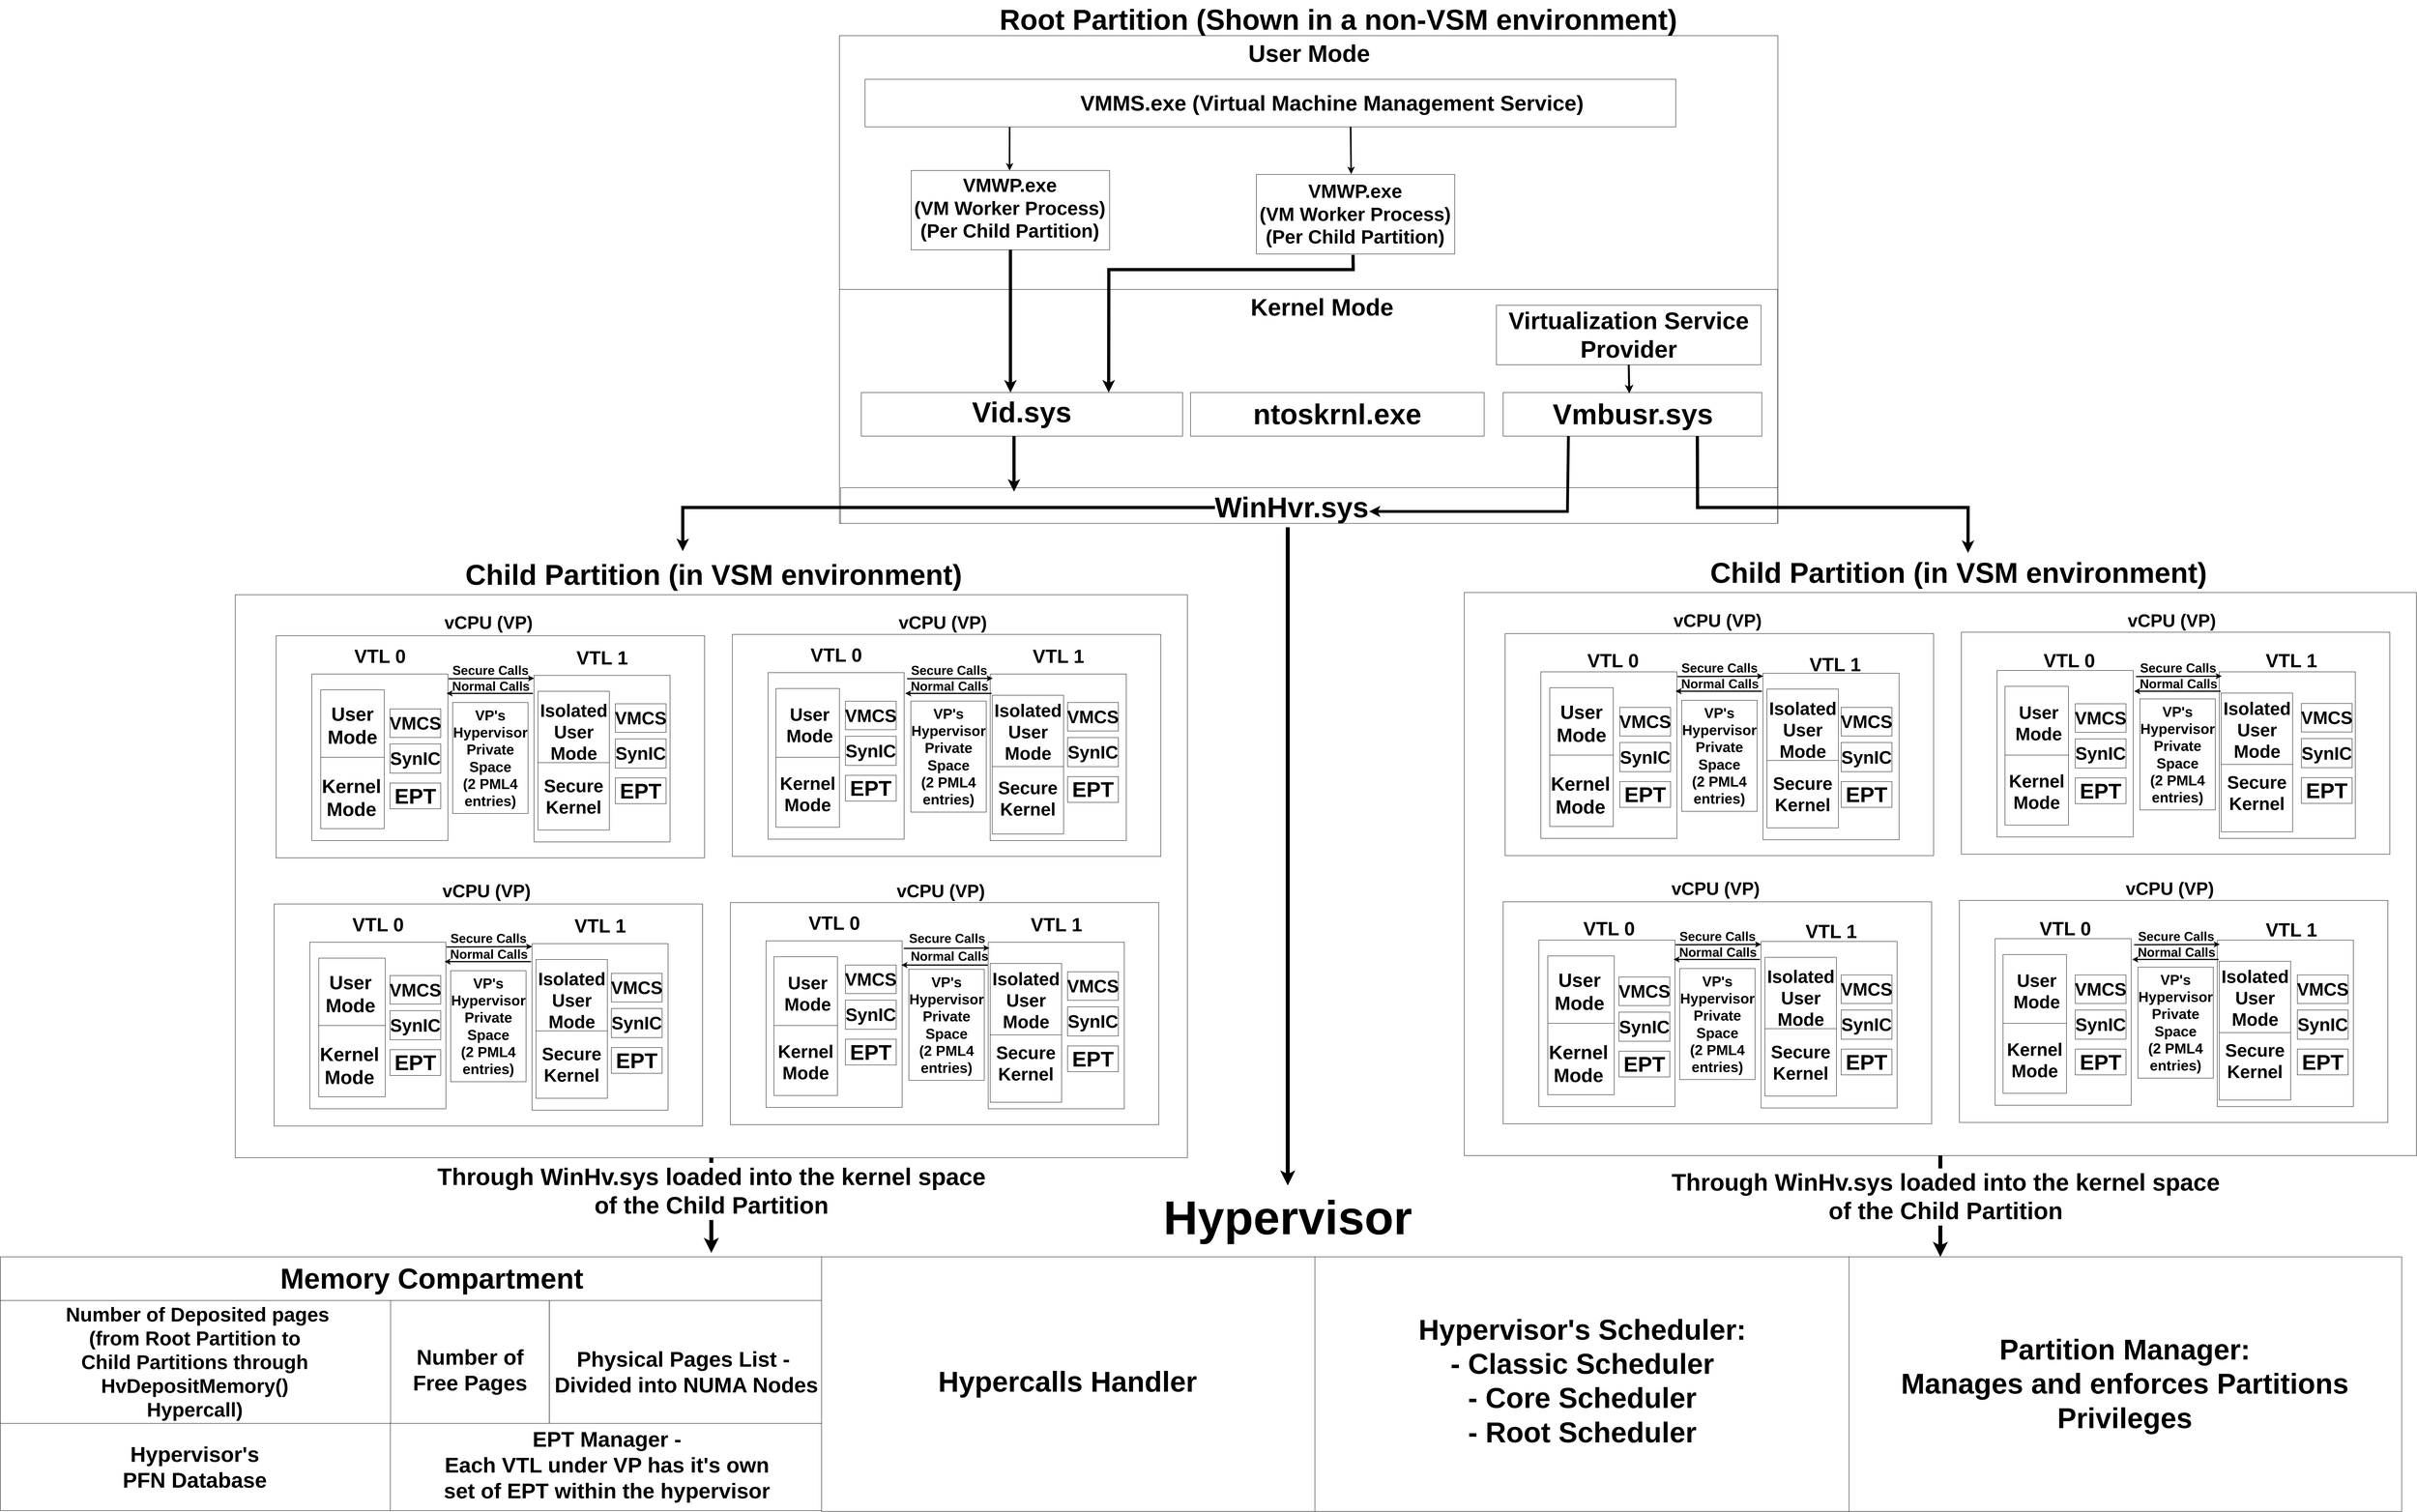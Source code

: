 <mxfile version="26.0.3">
  <diagram name="‫Page-1‬" id="-oGcGrgBGKA6hAKNvO5I">
    <mxGraphModel dx="8700" dy="4853" grid="1" gridSize="10" guides="1" tooltips="1" connect="1" arrows="1" fold="1" page="1" pageScale="1" pageWidth="850" pageHeight="1100" math="0" shadow="0">
      <root>
        <mxCell id="0" />
        <mxCell id="1" parent="0" />
        <mxCell id="rAV3kX9sRsCIV7iUIMO6-1" value="" style="rounded=0;whiteSpace=wrap;html=1;" vertex="1" parent="1">
          <mxGeometry x="-758" y="550" width="2400" height="1420" as="geometry" />
        </mxCell>
        <mxCell id="rAV3kX9sRsCIV7iUIMO6-2" value="" style="rounded=0;whiteSpace=wrap;html=1;" vertex="1" parent="1">
          <mxGeometry x="-660" y="1330" width="1080" height="560" as="geometry" />
        </mxCell>
        <mxCell id="rAV3kX9sRsCIV7iUIMO6-3" value="" style="rounded=0;whiteSpace=wrap;html=1;" vertex="1" parent="1">
          <mxGeometry x="-570" y="1426.5" width="343" height="420" as="geometry" />
        </mxCell>
        <mxCell id="rAV3kX9sRsCIV7iUIMO6-4" value="" style="rounded=0;whiteSpace=wrap;html=1;" vertex="1" parent="1">
          <mxGeometry x="765" y="-860" width="2365.5" height="1230" as="geometry" />
        </mxCell>
        <mxCell id="rAV3kX9sRsCIV7iUIMO6-5" value="&lt;span style=&quot;font-size: 72px;&quot;&gt;&lt;b&gt;Root Partition (Shown in a non-VSM environment)&lt;/b&gt;&lt;/span&gt;" style="text;html=1;align=center;verticalAlign=middle;resizable=0;points=[];autosize=1;strokeColor=none;fillColor=none;" vertex="1" parent="1">
          <mxGeometry x="1156.79" y="-950" width="1730" height="100" as="geometry" />
        </mxCell>
        <mxCell id="rAV3kX9sRsCIV7iUIMO6-6" value="&lt;b&gt;&lt;font style=&quot;font-size: 45px;&quot;&gt;vCPU (VP)&lt;/font&gt;&lt;/b&gt;" style="text;html=1;align=center;verticalAlign=middle;resizable=0;points=[];autosize=1;strokeColor=none;fillColor=none;" vertex="1" parent="1">
          <mxGeometry x="-250" y="1261.5" width="250" height="70" as="geometry" />
        </mxCell>
        <mxCell id="rAV3kX9sRsCIV7iUIMO6-7" value="" style="rounded=0;whiteSpace=wrap;html=1;" vertex="1" parent="1">
          <mxGeometry x="-547.5" y="1466.5" width="167.5" height="170" as="geometry" />
        </mxCell>
        <mxCell id="rAV3kX9sRsCIV7iUIMO6-8" value="" style="rounded=0;whiteSpace=wrap;html=1;" vertex="1" parent="1">
          <mxGeometry x="-547.5" y="1636.5" width="167.5" height="180" as="geometry" />
        </mxCell>
        <mxCell id="rAV3kX9sRsCIV7iUIMO6-9" value="&lt;font style=&quot;font-size: 48px;&quot;&gt;&lt;b style=&quot;&quot;&gt;User Mode&lt;/b&gt;&lt;/font&gt;" style="text;html=1;align=center;verticalAlign=middle;whiteSpace=wrap;rounded=0;" vertex="1" parent="1">
          <mxGeometry x="-515" y="1498.25" width="95" height="116.5" as="geometry" />
        </mxCell>
        <mxCell id="rAV3kX9sRsCIV7iUIMO6-10" value="&lt;font style=&quot;font-size: 48px;&quot;&gt;&lt;b style=&quot;&quot;&gt;Kernel Mode&lt;/b&gt;&lt;/font&gt;" style="text;html=1;align=center;verticalAlign=middle;whiteSpace=wrap;rounded=0;" vertex="1" parent="1">
          <mxGeometry x="-500" y="1680" width="60" height="116.5" as="geometry" />
        </mxCell>
        <mxCell id="rAV3kX9sRsCIV7iUIMO6-11" value="&lt;font style=&quot;font-size: 48px;&quot;&gt;&lt;b&gt;VTL 0&lt;/b&gt;&lt;/font&gt;" style="text;html=1;align=center;verticalAlign=middle;whiteSpace=wrap;rounded=0;" vertex="1" parent="1">
          <mxGeometry x="-483.5" y="1366.5" width="170" height="30" as="geometry" />
        </mxCell>
        <mxCell id="rAV3kX9sRsCIV7iUIMO6-12" value="" style="rounded=0;whiteSpace=wrap;html=1;" vertex="1" parent="1">
          <mxGeometry x="-10" y="1430" width="343" height="420" as="geometry" />
        </mxCell>
        <mxCell id="rAV3kX9sRsCIV7iUIMO6-13" value="" style="rounded=0;whiteSpace=wrap;html=1;" vertex="1" parent="1">
          <mxGeometry y="1470" width="180" height="180" as="geometry" />
        </mxCell>
        <mxCell id="rAV3kX9sRsCIV7iUIMO6-14" value="" style="rounded=0;whiteSpace=wrap;html=1;" vertex="1" parent="1">
          <mxGeometry y="1650" width="180" height="170" as="geometry" />
        </mxCell>
        <mxCell id="rAV3kX9sRsCIV7iUIMO6-15" value="&lt;b&gt;&lt;font style=&quot;font-size: 45px;&quot;&gt;Isolated&lt;br style=&quot;&quot;&gt;User Mode&lt;/font&gt;&lt;/b&gt;" style="text;html=1;align=center;verticalAlign=middle;whiteSpace=wrap;rounded=0;" vertex="1" parent="1">
          <mxGeometry x="33.75" y="1514.5" width="112.5" height="116.5" as="geometry" />
        </mxCell>
        <mxCell id="rAV3kX9sRsCIV7iUIMO6-16" value="&lt;b style=&quot;&quot;&gt;&lt;font style=&quot;font-size: 45px;&quot;&gt;Secure Kernel&lt;/font&gt;&lt;/b&gt;" style="text;html=1;align=center;verticalAlign=middle;whiteSpace=wrap;rounded=0;" vertex="1" parent="1">
          <mxGeometry x="60" y="1676.75" width="60" height="116.5" as="geometry" />
        </mxCell>
        <mxCell id="rAV3kX9sRsCIV7iUIMO6-17" value="&lt;span style=&quot;font-size: 48px;&quot;&gt;&lt;b&gt;VTL 1&lt;/b&gt;&lt;/span&gt;" style="text;html=1;align=center;verticalAlign=middle;whiteSpace=wrap;rounded=0;" vertex="1" parent="1">
          <mxGeometry x="76.5" y="1370" width="170" height="30" as="geometry" />
        </mxCell>
        <mxCell id="rAV3kX9sRsCIV7iUIMO6-18" value="" style="rounded=0;whiteSpace=wrap;html=1;" vertex="1" parent="1">
          <mxGeometry x="490" y="1326.5" width="1080" height="560" as="geometry" />
        </mxCell>
        <mxCell id="rAV3kX9sRsCIV7iUIMO6-19" value="" style="rounded=0;whiteSpace=wrap;html=1;" vertex="1" parent="1">
          <mxGeometry x="580" y="1423" width="343" height="420" as="geometry" />
        </mxCell>
        <mxCell id="rAV3kX9sRsCIV7iUIMO6-20" value="&lt;b&gt;&lt;font style=&quot;font-size: 45px;&quot;&gt;vCPU (VP)&lt;/font&gt;&lt;/b&gt;" style="text;html=1;align=center;verticalAlign=middle;resizable=0;points=[];autosize=1;strokeColor=none;fillColor=none;" vertex="1" parent="1">
          <mxGeometry x="894.6" y="1261.5" width="250" height="70" as="geometry" />
        </mxCell>
        <mxCell id="rAV3kX9sRsCIV7iUIMO6-21" value="" style="rounded=0;whiteSpace=wrap;html=1;" vertex="1" parent="1">
          <mxGeometry x="600" y="1463" width="160" height="180" as="geometry" />
        </mxCell>
        <mxCell id="rAV3kX9sRsCIV7iUIMO6-22" value="" style="rounded=0;whiteSpace=wrap;html=1;" vertex="1" parent="1">
          <mxGeometry x="600" y="1636.5" width="160" height="176.5" as="geometry" />
        </mxCell>
        <mxCell id="rAV3kX9sRsCIV7iUIMO6-23" value="&lt;font style=&quot;font-size: 45px;&quot;&gt;&lt;b style=&quot;&quot;&gt;User Mode&lt;/b&gt;&lt;/font&gt;" style="text;html=1;align=center;verticalAlign=middle;whiteSpace=wrap;rounded=0;" vertex="1" parent="1">
          <mxGeometry x="645" y="1494.75" width="80" height="121.5" as="geometry" />
        </mxCell>
        <mxCell id="rAV3kX9sRsCIV7iUIMO6-24" value="&lt;font style=&quot;font-size: 45px;&quot;&gt;&lt;b style=&quot;&quot;&gt;Kernel Mode&lt;/b&gt;&lt;/font&gt;" style="text;html=1;align=center;verticalAlign=middle;whiteSpace=wrap;rounded=0;" vertex="1" parent="1">
          <mxGeometry x="650" y="1671" width="60" height="116.5" as="geometry" />
        </mxCell>
        <mxCell id="rAV3kX9sRsCIV7iUIMO6-25" value="&lt;font style=&quot;font-size: 48px;&quot;&gt;&lt;b&gt;VTL 0&lt;/b&gt;&lt;/font&gt;" style="text;html=1;align=center;verticalAlign=middle;whiteSpace=wrap;rounded=0;" vertex="1" parent="1">
          <mxGeometry x="666.5" y="1363" width="170" height="30" as="geometry" />
        </mxCell>
        <mxCell id="rAV3kX9sRsCIV7iUIMO6-26" value="" style="rounded=0;whiteSpace=wrap;html=1;" vertex="1" parent="1">
          <mxGeometry x="1140" y="1426.5" width="343" height="420" as="geometry" />
        </mxCell>
        <mxCell id="rAV3kX9sRsCIV7iUIMO6-27" value="&lt;span style=&quot;font-size: 48px;&quot;&gt;&lt;b&gt;VTL 1&lt;/b&gt;&lt;/span&gt;" style="text;html=1;align=center;verticalAlign=middle;whiteSpace=wrap;rounded=0;" vertex="1" parent="1">
          <mxGeometry x="1226.5" y="1366.5" width="170" height="30" as="geometry" />
        </mxCell>
        <mxCell id="rAV3kX9sRsCIV7iUIMO6-28" value="" style="edgeStyle=orthogonalEdgeStyle;rounded=0;orthogonalLoop=1;jettySize=auto;html=1;" edge="1" parent="1">
          <mxGeometry relative="1" as="geometry">
            <mxPoint x="87" y="990" as="targetPoint" />
          </mxGeometry>
        </mxCell>
        <mxCell id="rAV3kX9sRsCIV7iUIMO6-29" value="&lt;div style=&quot;text-align: center;&quot;&gt;&lt;span style=&quot;background-color: initial; text-wrap-mode: nowrap;&quot;&gt;&lt;font style=&quot;font-size: 72px;&quot;&gt;&lt;b&gt;Child Partition (in VSM environment)&lt;/b&gt;&lt;/font&gt;&lt;/span&gt;&lt;/div&gt;" style="text;whiteSpace=wrap;html=1;" vertex="1" parent="1">
          <mxGeometry x="-180" y="450" width="1303.5" height="100" as="geometry" />
        </mxCell>
        <mxCell id="rAV3kX9sRsCIV7iUIMO6-30" value="" style="rounded=0;whiteSpace=wrap;html=1;" vertex="1" parent="1">
          <mxGeometry x="3310" y="2220" width="1393" height="642" as="geometry" />
        </mxCell>
        <mxCell id="rAV3kX9sRsCIV7iUIMO6-31" value="&lt;font style=&quot;font-size: 120px;&quot;&gt;&lt;b&gt;Hypervisor&lt;/b&gt;&lt;/font&gt;" style="text;html=1;align=center;verticalAlign=middle;whiteSpace=wrap;rounded=0;" vertex="1" parent="1">
          <mxGeometry x="1320" y="2040" width="1150" height="160" as="geometry" />
        </mxCell>
        <mxCell id="rAV3kX9sRsCIV7iUIMO6-32" value="" style="rounded=0;whiteSpace=wrap;html=1;" vertex="1" parent="1">
          <mxGeometry x="-1350" y="2630" width="1000" height="230" as="geometry" />
        </mxCell>
        <mxCell id="rAV3kX9sRsCIV7iUIMO6-33" value="&lt;font style=&quot;font-size: 54px;&quot;&gt;&lt;b style=&quot;&quot;&gt;Hypervisor&#39;s&lt;br&gt;PFN Database&lt;/b&gt;&lt;/font&gt;" style="text;html=1;align=center;verticalAlign=middle;whiteSpace=wrap;rounded=0;" vertex="1" parent="1">
          <mxGeometry x="-1350" y="2640" width="980" height="220" as="geometry" />
        </mxCell>
        <mxCell id="rAV3kX9sRsCIV7iUIMO6-34" value="&lt;span style=&quot;text-wrap-mode: nowrap;&quot;&gt;&lt;font style=&quot;font-size: 54px;&quot;&gt;&lt;b style=&quot;&quot;&gt;EPT Manager -&lt;br&gt;Each VTL under VP has it&#39;s own &lt;br&gt;set of EPT within the hypervisor&lt;/b&gt;&lt;/font&gt;&lt;/span&gt;" style="rounded=0;whiteSpace=wrap;html=1;" vertex="1" parent="1">
          <mxGeometry x="-367" y="2630" width="1092" height="230" as="geometry" />
        </mxCell>
        <mxCell id="rAV3kX9sRsCIV7iUIMO6-35" value="" style="rounded=0;whiteSpace=wrap;html=1;" vertex="1" parent="1">
          <mxGeometry x="33.75" y="2330" width="706.25" height="310" as="geometry" />
        </mxCell>
        <mxCell id="rAV3kX9sRsCIV7iUIMO6-36" value="" style="rounded=0;whiteSpace=wrap;html=1;" vertex="1" parent="1">
          <mxGeometry x="-1350" y="2330" width="983.5" height="310" as="geometry" />
        </mxCell>
        <mxCell id="rAV3kX9sRsCIV7iUIMO6-37" value="&lt;font style=&quot;font-size: 50px;&quot;&gt;&lt;b style=&quot;&quot;&gt;&amp;nbsp;Number of Deposited pages&lt;br&gt;(from Root Partition to &lt;br&gt;Child Partitions through HvDepositMemory()&lt;br&gt;Hypercall)&lt;/b&gt;&lt;/font&gt;" style="text;html=1;align=center;verticalAlign=middle;whiteSpace=wrap;rounded=0;" vertex="1" parent="1">
          <mxGeometry x="-1350" y="2330" width="980" height="310" as="geometry" />
        </mxCell>
        <mxCell id="rAV3kX9sRsCIV7iUIMO6-38" value="" style="rounded=0;whiteSpace=wrap;html=1;" vertex="1" parent="1">
          <mxGeometry x="-366.5" y="2330" width="400" height="310" as="geometry" />
        </mxCell>
        <mxCell id="rAV3kX9sRsCIV7iUIMO6-39" value="&lt;font style=&quot;font-size: 54px;&quot;&gt;&lt;b style=&quot;&quot;&gt;Number of Free Pages&lt;/b&gt;&lt;/font&gt;" style="text;html=1;align=center;verticalAlign=middle;whiteSpace=wrap;rounded=0;" vertex="1" parent="1">
          <mxGeometry x="-366.5" y="2390" width="400" height="230" as="geometry" />
        </mxCell>
        <mxCell id="rAV3kX9sRsCIV7iUIMO6-40" value="&lt;font style=&quot;font-size: 54px;&quot;&gt;&lt;b style=&quot;&quot;&gt;Physical Pages List -&amp;nbsp;&lt;br&gt;Divided into NUMA Nodes&lt;/b&gt;&lt;/font&gt;" style="text;html=1;align=center;verticalAlign=middle;whiteSpace=wrap;rounded=0;" vertex="1" parent="1">
          <mxGeometry x="33.5" y="2435" width="690" height="150" as="geometry" />
        </mxCell>
        <mxCell id="rAV3kX9sRsCIV7iUIMO6-41" value="" style="rounded=0;whiteSpace=wrap;html=1;" vertex="1" parent="1">
          <mxGeometry x="720" y="2220" width="1243.5" height="642" as="geometry" />
        </mxCell>
        <mxCell id="rAV3kX9sRsCIV7iUIMO6-42" value="&lt;font style=&quot;font-size: 72px;&quot;&gt;&lt;b style=&quot;&quot;&gt;Hypercalls Handler&lt;/b&gt;&lt;/font&gt;" style="text;html=1;align=center;verticalAlign=middle;whiteSpace=wrap;rounded=0;" vertex="1" parent="1">
          <mxGeometry x="720" y="2220" width="1240" height="630" as="geometry" />
        </mxCell>
        <mxCell id="rAV3kX9sRsCIV7iUIMO6-43" value="" style="rounded=0;whiteSpace=wrap;html=1;" vertex="1" parent="1">
          <mxGeometry x="1963.5" y="2220" width="1346.5" height="642" as="geometry" />
        </mxCell>
        <mxCell id="rAV3kX9sRsCIV7iUIMO6-44" value="&lt;font style=&quot;&quot;&gt;&lt;b style=&quot;&quot;&gt;&lt;font style=&quot;font-size: 72px;&quot;&gt;Hypervisor&#39;s Scheduler:&lt;br&gt;- Classic Scheduler&lt;br&gt;- Core Scheduler&lt;br&gt;- Root Scheduler&lt;br&gt;&lt;/font&gt;&lt;/b&gt;&lt;br&gt;&lt;/font&gt;" style="text;html=1;align=center;verticalAlign=middle;whiteSpace=wrap;rounded=0;" vertex="1" parent="1">
          <mxGeometry x="1963.5" y="2220" width="1346.5" height="640" as="geometry" />
        </mxCell>
        <mxCell id="rAV3kX9sRsCIV7iUIMO6-45" value="&lt;font style=&quot;font-size: 72px;&quot;&gt;&lt;b style=&quot;&quot;&gt;Partition Manager:&lt;/b&gt;&lt;/font&gt;&lt;div&gt;&lt;font style=&quot;font-size: 72px;&quot;&gt;&lt;b style=&quot;&quot;&gt;Manages and enforces Partitions Privileges&lt;/b&gt;&lt;/font&gt;&lt;/div&gt;" style="text;html=1;align=center;verticalAlign=middle;whiteSpace=wrap;rounded=0;" vertex="1" parent="1">
          <mxGeometry x="3310" y="2220" width="1390" height="640" as="geometry" />
        </mxCell>
        <mxCell id="rAV3kX9sRsCIV7iUIMO6-46" value="" style="rounded=0;whiteSpace=wrap;html=1;" vertex="1" parent="1">
          <mxGeometry x="765" y="-220" width="2365" height="590" as="geometry" />
        </mxCell>
        <mxCell id="rAV3kX9sRsCIV7iUIMO6-47" value="" style="rounded=0;whiteSpace=wrap;html=1;" vertex="1" parent="1">
          <mxGeometry x="820" y="40" width="810" height="110" as="geometry" />
        </mxCell>
        <mxCell id="rAV3kX9sRsCIV7iUIMO6-48" value="&lt;span style=&quot;font-size: 72px;&quot;&gt;&lt;b&gt;Vid.sys&lt;/b&gt;&lt;/span&gt;" style="text;html=1;align=center;verticalAlign=middle;whiteSpace=wrap;rounded=0;" vertex="1" parent="1">
          <mxGeometry x="1074.4" y="50" width="301.21" height="80" as="geometry" />
        </mxCell>
        <mxCell id="rAV3kX9sRsCIV7iUIMO6-49" value="" style="rounded=0;whiteSpace=wrap;html=1;" vertex="1" parent="1">
          <mxGeometry x="2438" y="40" width="652" height="110" as="geometry" />
        </mxCell>
        <mxCell id="rAV3kX9sRsCIV7iUIMO6-50" value="&lt;span style=&quot;font-size: 72px;&quot;&gt;&lt;b&gt;Vmbusr.sys&lt;/b&gt;&lt;/span&gt;" style="text;html=1;align=center;verticalAlign=middle;whiteSpace=wrap;rounded=0;" vertex="1" parent="1">
          <mxGeometry x="2440" y="40" width="650" height="110" as="geometry" />
        </mxCell>
        <mxCell id="rAV3kX9sRsCIV7iUIMO6-53" value="" style="rounded=0;whiteSpace=wrap;html=1;" vertex="1" parent="1">
          <mxGeometry x="768" y="280" width="2362" height="90" as="geometry" />
        </mxCell>
        <mxCell id="rAV3kX9sRsCIV7iUIMO6-54" value="&lt;span style=&quot;font-size: 72px;&quot;&gt;&lt;b&gt;WinHvr.sys&lt;/b&gt;&lt;/span&gt;" style="text;html=1;align=center;verticalAlign=middle;whiteSpace=wrap;rounded=0;" vertex="1" parent="1">
          <mxGeometry x="1620" y="280" width="570" height="100" as="geometry" />
        </mxCell>
        <mxCell id="rAV3kX9sRsCIV7iUIMO6-55" value="" style="endArrow=classic;html=1;rounded=0;jumpSize=16;strokeWidth=10;" edge="1" parent="1">
          <mxGeometry width="50" height="50" relative="1" as="geometry">
            <mxPoint x="1895" y="380" as="sourcePoint" />
            <mxPoint x="1895" y="2040" as="targetPoint" />
          </mxGeometry>
        </mxCell>
        <mxCell id="rAV3kX9sRsCIV7iUIMO6-56" value="" style="endArrow=classic;html=1;rounded=0;jumpSize=16;strokeWidth=10;exitX=0.5;exitY=1;exitDx=0;exitDy=0;" edge="1" parent="1" source="rAV3kX9sRsCIV7iUIMO6-1">
          <mxGeometry width="50" height="50" relative="1" as="geometry">
            <mxPoint x="613.69" y="2359.64" as="sourcePoint" />
            <mxPoint x="442" y="2210" as="targetPoint" />
          </mxGeometry>
        </mxCell>
        <mxCell id="rAV3kX9sRsCIV7iUIMO6-57" value="&lt;font style=&quot;font-size: 60px;&quot;&gt;&lt;b style=&quot;&quot;&gt;Through WinHv.sys loaded into the kernel space&lt;br&gt;of the Child Partition&lt;/b&gt;&lt;/font&gt;" style="edgeLabel;html=1;align=center;verticalAlign=middle;resizable=0;points=[];" vertex="1" connectable="0" parent="rAV3kX9sRsCIV7iUIMO6-56">
          <mxGeometry x="-0.05" y="-13" relative="1" as="geometry">
            <mxPoint x="13" y="-30" as="offset" />
          </mxGeometry>
        </mxCell>
        <mxCell id="rAV3kX9sRsCIV7iUIMO6-58" value="" style="endArrow=classic;html=1;rounded=0;jumpSize=16;strokeWidth=8;exitX=0.466;exitY=1.008;exitDx=0;exitDy=0;exitPerimeter=0;" edge="1" parent="1">
          <mxGeometry width="50" height="50" relative="1" as="geometry">
            <mxPoint x="1205" y="150" as="sourcePoint" />
            <mxPoint x="1205" y="290" as="targetPoint" />
          </mxGeometry>
        </mxCell>
        <mxCell id="rAV3kX9sRsCIV7iUIMO6-59" value="" style="endArrow=classic;html=1;rounded=0;jumpSize=16;strokeWidth=8;exitX=0.75;exitY=1;exitDx=0;exitDy=0;entryX=0.5;entryY=0;entryDx=0;entryDy=0;" edge="1" parent="1" target="rAV3kX9sRsCIV7iUIMO6-155" source="rAV3kX9sRsCIV7iUIMO6-50">
          <mxGeometry width="50" height="50" relative="1" as="geometry">
            <mxPoint x="2772" y="110" as="sourcePoint" />
            <mxPoint x="3660" y="330" as="targetPoint" />
            <Array as="points">
              <mxPoint x="2928" y="330" />
              <mxPoint x="3610" y="330" />
            </Array>
          </mxGeometry>
        </mxCell>
        <mxCell id="rAV3kX9sRsCIV7iUIMO6-61" value="" style="rounded=0;whiteSpace=wrap;html=1;" vertex="1" parent="1">
          <mxGeometry x="1816" y="-510" width="500" height="200.63" as="geometry" />
        </mxCell>
        <mxCell id="rAV3kX9sRsCIV7iUIMO6-62" value="&lt;span style=&quot;font-size: 36px; text-wrap-mode: nowrap;&quot;&gt;&lt;b&gt;VP&#39;s&lt;br&gt;Hypervisor&lt;br&gt;Private&lt;br&gt;Space&lt;br&gt;(2 PML4&lt;br&gt;entries)&lt;/b&gt;&lt;/span&gt;" style="rounded=0;whiteSpace=wrap;html=1;" vertex="1" parent="1">
          <mxGeometry x="940" y="1494.75" width="190" height="280" as="geometry" />
        </mxCell>
        <mxCell id="rAV3kX9sRsCIV7iUIMO6-63" value="&lt;span style=&quot;font-size: 36px; text-wrap-mode: nowrap;&quot;&gt;&lt;b&gt;VP&#39;s&lt;br&gt;Hypervisor&lt;br&gt;Private&lt;br&gt;Space&lt;br&gt;(2 PML4&lt;br&gt;entries)&lt;/b&gt;&lt;/span&gt;" style="rounded=0;whiteSpace=wrap;html=1;" vertex="1" parent="1">
          <mxGeometry x="-215" y="1498.25" width="190" height="280" as="geometry" />
        </mxCell>
        <mxCell id="rAV3kX9sRsCIV7iUIMO6-64" value="&lt;b style=&quot;&quot;&gt;&lt;font style=&quot;font-size: 60px;&quot;&gt;User Mode&lt;/font&gt;&lt;/b&gt;" style="text;html=1;align=center;verticalAlign=middle;whiteSpace=wrap;rounded=0;" vertex="1" parent="1">
          <mxGeometry x="1659" y="-850" width="580" height="70" as="geometry" />
        </mxCell>
        <mxCell id="rAV3kX9sRsCIV7iUIMO6-65" value="" style="rounded=0;whiteSpace=wrap;html=1;" vertex="1" parent="1">
          <mxGeometry x="946" y="-520" width="500" height="200" as="geometry" />
        </mxCell>
        <mxCell id="rAV3kX9sRsCIV7iUIMO6-66" value="&lt;font style=&quot;font-size: 48px;&quot;&gt;&lt;b&gt;VMWP.exe&lt;br&gt;(VM Worker Process)&lt;br&gt;(Per Child Partition)&lt;/b&gt;&lt;/font&gt;" style="text;html=1;align=center;verticalAlign=middle;whiteSpace=wrap;rounded=0;" vertex="1" parent="1">
          <mxGeometry x="945" y="-490" width="499" height="130" as="geometry" />
        </mxCell>
        <mxCell id="rAV3kX9sRsCIV7iUIMO6-67" value="" style="endArrow=classic;html=1;rounded=0;jumpSize=16;strokeWidth=8;exitX=0.5;exitY=1;exitDx=0;exitDy=0;" edge="1" parent="1" source="rAV3kX9sRsCIV7iUIMO6-65">
          <mxGeometry width="50" height="50" relative="1" as="geometry">
            <mxPoint x="1200" y="-310" as="sourcePoint" />
            <mxPoint x="1196" y="40" as="targetPoint" />
            <Array as="points" />
          </mxGeometry>
        </mxCell>
        <mxCell id="rAV3kX9sRsCIV7iUIMO6-68" value="" style="endArrow=classic;html=1;rounded=0;jumpSize=16;strokeWidth=8;exitX=0.487;exitY=1.011;exitDx=0;exitDy=0;exitPerimeter=0;" edge="1" parent="1" source="rAV3kX9sRsCIV7iUIMO6-61">
          <mxGeometry width="50" height="50" relative="1" as="geometry">
            <mxPoint x="2064.6" y="-300" as="sourcePoint" />
            <mxPoint x="1443.6" y="40" as="targetPoint" />
            <Array as="points">
              <mxPoint x="2060" y="-270" />
              <mxPoint x="1444" y="-270" />
            </Array>
          </mxGeometry>
        </mxCell>
        <mxCell id="rAV3kX9sRsCIV7iUIMO6-69" value="&lt;b style=&quot;&quot;&gt;&lt;font style=&quot;font-size: 60px;&quot;&gt;Kernel Mode&lt;/font&gt;&lt;/b&gt;" style="text;html=1;align=center;verticalAlign=middle;whiteSpace=wrap;rounded=0;" vertex="1" parent="1">
          <mxGeometry x="1760" y="-220" width="442.75" height="90" as="geometry" />
        </mxCell>
        <mxCell id="rAV3kX9sRsCIV7iUIMO6-70" value="" style="rounded=0;whiteSpace=wrap;html=1;" vertex="1" parent="1">
          <mxGeometry x="829.5" y="-750" width="2043.5" height="120" as="geometry" />
        </mxCell>
        <mxCell id="rAV3kX9sRsCIV7iUIMO6-71" value="&lt;font style=&quot;font-size: 54px;&quot;&gt;&lt;b style=&quot;&quot;&gt;VMMS.exe (Virtual Machine Management Service)&lt;/b&gt;&lt;/font&gt;" style="text;html=1;align=center;verticalAlign=middle;whiteSpace=wrap;rounded=0;" vertex="1" parent="1">
          <mxGeometry x="1130" y="-726.25" width="1753" height="72.5" as="geometry" />
        </mxCell>
        <mxCell id="rAV3kX9sRsCIV7iUIMO6-72" value="&lt;font style=&quot;font-size: 48px;&quot;&gt;&lt;b&gt;VMWP.exe&lt;br&gt;(VM Worker Process)&lt;br&gt;(Per Child Partition)&lt;/b&gt;&lt;/font&gt;" style="text;html=1;align=center;verticalAlign=middle;whiteSpace=wrap;rounded=0;" vertex="1" parent="1">
          <mxGeometry x="1810" y="-510" width="510" height="200" as="geometry" />
        </mxCell>
        <mxCell id="rAV3kX9sRsCIV7iUIMO6-73" value="" style="endArrow=classic;html=1;rounded=0;strokeWidth=4;fontStyle=0;exitX=0.175;exitY=1.006;exitDx=0;exitDy=0;exitPerimeter=0;" edge="1" parent="1">
          <mxGeometry width="50" height="50" relative="1" as="geometry">
            <mxPoint x="1194.023" y="-629.28" as="sourcePoint" />
            <mxPoint x="1193.91" y="-520" as="targetPoint" />
            <Array as="points">
              <mxPoint x="1193.91" y="-570" />
            </Array>
          </mxGeometry>
        </mxCell>
        <mxCell id="rAV3kX9sRsCIV7iUIMO6-74" value="" style="endArrow=classic;html=1;rounded=0;entryX=0.48;entryY=-0.004;entryDx=0;entryDy=0;entryPerimeter=0;strokeWidth=4;fontStyle=1;exitX=0.599;exitY=1.002;exitDx=0;exitDy=0;exitPerimeter=0;" edge="1" parent="1" source="rAV3kX9sRsCIV7iUIMO6-70" target="rAV3kX9sRsCIV7iUIMO6-72">
          <mxGeometry width="50" height="50" relative="1" as="geometry">
            <mxPoint x="2050" y="-621.0" as="sourcePoint" />
            <mxPoint x="2050" y="-510.0" as="targetPoint" />
          </mxGeometry>
        </mxCell>
        <mxCell id="rAV3kX9sRsCIV7iUIMO6-75" value="" style="endArrow=classic;html=1;rounded=0;exitX=0.005;exitY=0.152;exitDx=0;exitDy=0;exitPerimeter=0;entryX=0.998;entryY=0.151;entryDx=0;entryDy=0;entryPerimeter=0;strokeWidth=3;" edge="1" parent="1">
          <mxGeometry width="50" height="50" relative="1" as="geometry">
            <mxPoint x="1138.925" y="1484" as="sourcePoint" />
            <mxPoint x="921.07" y="1484" as="targetPoint" />
          </mxGeometry>
        </mxCell>
        <mxCell id="rAV3kX9sRsCIV7iUIMO6-76" value="&lt;font style=&quot;font-size: 32px;&quot;&gt;&lt;b style=&quot;&quot;&gt;Normal Calls&lt;/b&gt;&lt;/font&gt;" style="text;html=1;align=center;verticalAlign=middle;whiteSpace=wrap;rounded=0;" vertex="1" parent="1">
          <mxGeometry x="928.0" y="1451.9" width="228.79" height="20" as="geometry" />
        </mxCell>
        <mxCell id="rAV3kX9sRsCIV7iUIMO6-77" value="" style="endArrow=classic;html=1;rounded=0;exitX=0.999;exitY=0.054;exitDx=0;exitDy=0;exitPerimeter=0;entryX=-0.002;entryY=0.043;entryDx=0;entryDy=0;entryPerimeter=0;strokeWidth=3;" edge="1" parent="1">
          <mxGeometry width="50" height="50" relative="1" as="geometry">
            <mxPoint x="927.0" y="1442.07" as="sourcePoint" />
            <mxPoint x="1143.0" y="1441.07" as="targetPoint" />
          </mxGeometry>
        </mxCell>
        <mxCell id="rAV3kX9sRsCIV7iUIMO6-78" value="&lt;b&gt;&lt;font style=&quot;font-size: 32px;&quot;&gt;Secure Calls&lt;/font&gt;&lt;/b&gt;" style="text;html=1;align=center;verticalAlign=middle;whiteSpace=wrap;rounded=0;" vertex="1" parent="1">
          <mxGeometry x="923.71" y="1407.4" width="225.36" height="20" as="geometry" />
        </mxCell>
        <mxCell id="rAV3kX9sRsCIV7iUIMO6-79" value="" style="endArrow=classic;html=1;rounded=0;exitX=0.005;exitY=0.152;exitDx=0;exitDy=0;exitPerimeter=0;entryX=0.998;entryY=0.151;entryDx=0;entryDy=0;entryPerimeter=0;strokeWidth=3;" edge="1" parent="1">
          <mxGeometry width="50" height="50" relative="1" as="geometry">
            <mxPoint x="-12.615" y="1475.4" as="sourcePoint" />
            <mxPoint x="-230.47" y="1475.4" as="targetPoint" />
          </mxGeometry>
        </mxCell>
        <mxCell id="rAV3kX9sRsCIV7iUIMO6-80" value="&lt;font style=&quot;font-size: 32px;&quot;&gt;&lt;b style=&quot;&quot;&gt;Normal Calls&lt;/b&gt;&lt;/font&gt;" style="text;html=1;align=center;verticalAlign=middle;whiteSpace=wrap;rounded=0;" vertex="1" parent="1">
          <mxGeometry x="-233.0" y="1447.4" width="228.79" height="20" as="geometry" />
        </mxCell>
        <mxCell id="rAV3kX9sRsCIV7iUIMO6-81" value="" style="endArrow=classic;html=1;rounded=0;exitX=0.999;exitY=0.054;exitDx=0;exitDy=0;exitPerimeter=0;entryX=-0.002;entryY=0.043;entryDx=0;entryDy=0;entryPerimeter=0;strokeWidth=3;" edge="1" parent="1">
          <mxGeometry width="50" height="50" relative="1" as="geometry">
            <mxPoint x="-225.61" y="1438.4" as="sourcePoint" />
            <mxPoint x="-9.61" y="1437.4" as="targetPoint" />
          </mxGeometry>
        </mxCell>
        <mxCell id="rAV3kX9sRsCIV7iUIMO6-82" value="&lt;b&gt;&lt;font style=&quot;font-size: 32px;&quot;&gt;Secure Calls&lt;/font&gt;&lt;/b&gt;" style="text;html=1;align=center;verticalAlign=middle;whiteSpace=wrap;rounded=0;" vertex="1" parent="1">
          <mxGeometry x="-232.29" y="1407.4" width="225.36" height="20" as="geometry" />
        </mxCell>
        <mxCell id="rAV3kX9sRsCIV7iUIMO6-83" value="" style="rounded=0;whiteSpace=wrap;html=1;" vertex="1" parent="1">
          <mxGeometry x="1650" y="40" width="740" height="110" as="geometry" />
        </mxCell>
        <mxCell id="rAV3kX9sRsCIV7iUIMO6-84" value="&lt;span style=&quot;font-size: 72px;&quot;&gt;&lt;b&gt;ntoskrnl.exe&lt;/b&gt;&lt;/span&gt;" style="text;html=1;align=center;verticalAlign=middle;whiteSpace=wrap;rounded=0;" vertex="1" parent="1">
          <mxGeometry x="1650" y="40" width="740" height="110" as="geometry" />
        </mxCell>
        <mxCell id="rAV3kX9sRsCIV7iUIMO6-85" value="" style="rounded=0;whiteSpace=wrap;html=1;" vertex="1" parent="1">
          <mxGeometry x="1145" y="1480" width="180" height="180" as="geometry" />
        </mxCell>
        <mxCell id="rAV3kX9sRsCIV7iUIMO6-86" value="&lt;b&gt;&lt;font style=&quot;font-size: 45px;&quot;&gt;Isolated&lt;br style=&quot;&quot;&gt;User Mode&lt;/font&gt;&lt;/b&gt;" style="text;html=1;align=center;verticalAlign=middle;whiteSpace=wrap;rounded=0;" vertex="1" parent="1">
          <mxGeometry x="1178.75" y="1514.5" width="112.5" height="116.5" as="geometry" />
        </mxCell>
        <mxCell id="rAV3kX9sRsCIV7iUIMO6-87" value="" style="rounded=0;whiteSpace=wrap;html=1;" vertex="1" parent="1">
          <mxGeometry x="1145" y="1660" width="180" height="170" as="geometry" />
        </mxCell>
        <mxCell id="rAV3kX9sRsCIV7iUIMO6-88" value="&lt;b style=&quot;&quot;&gt;&lt;font style=&quot;font-size: 45px;&quot;&gt;Secure Kernel&lt;/font&gt;&lt;/b&gt;" style="text;html=1;align=center;verticalAlign=middle;whiteSpace=wrap;rounded=0;" vertex="1" parent="1">
          <mxGeometry x="1205" y="1673.25" width="60" height="116.5" as="geometry" />
        </mxCell>
        <mxCell id="rAV3kX9sRsCIV7iUIMO6-89" value="" style="rounded=0;whiteSpace=wrap;html=1;" vertex="1" parent="1">
          <mxGeometry x="-655" y="653.5" width="1080" height="560" as="geometry" />
        </mxCell>
        <mxCell id="rAV3kX9sRsCIV7iUIMO6-90" value="" style="rounded=0;whiteSpace=wrap;html=1;" vertex="1" parent="1">
          <mxGeometry x="-565" y="750" width="343" height="420" as="geometry" />
        </mxCell>
        <mxCell id="rAV3kX9sRsCIV7iUIMO6-91" value="&lt;b style=&quot;&quot;&gt;&lt;font style=&quot;font-size: 45px;&quot;&gt;vCPU (VP)&lt;/font&gt;&lt;/b&gt;" style="text;html=1;align=center;verticalAlign=middle;resizable=0;points=[];autosize=1;strokeColor=none;fillColor=none;" vertex="1" parent="1">
          <mxGeometry x="-245" y="585" width="250" height="70" as="geometry" />
        </mxCell>
        <mxCell id="rAV3kX9sRsCIV7iUIMO6-92" value="" style="rounded=0;whiteSpace=wrap;html=1;" vertex="1" parent="1">
          <mxGeometry x="-542.5" y="790" width="160" height="170" as="geometry" />
        </mxCell>
        <mxCell id="rAV3kX9sRsCIV7iUIMO6-93" value="" style="rounded=0;whiteSpace=wrap;html=1;" vertex="1" parent="1">
          <mxGeometry x="-542.5" y="960" width="160" height="180" as="geometry" />
        </mxCell>
        <mxCell id="rAV3kX9sRsCIV7iUIMO6-94" value="&lt;span style=&quot;text-wrap-mode: nowrap;&quot;&gt;&lt;b style=&quot;&quot;&gt;&lt;font style=&quot;font-size: 54px;&quot;&gt;EPT&lt;/font&gt;&lt;/b&gt;&lt;/span&gt;" style="rounded=0;whiteSpace=wrap;html=1;" vertex="1" parent="1">
          <mxGeometry x="-368" y="1025" width="128" height="65" as="geometry" />
        </mxCell>
        <mxCell id="rAV3kX9sRsCIV7iUIMO6-95" value="&lt;span style=&quot;text-wrap-mode: nowrap;&quot;&gt;&lt;b style=&quot;&quot;&gt;&lt;font style=&quot;font-size: 45px;&quot;&gt;SynIC&lt;/font&gt;&lt;/b&gt;&lt;/span&gt;" style="rounded=0;whiteSpace=wrap;html=1;" vertex="1" parent="1">
          <mxGeometry x="-368" y="926.5" width="128" height="73.5" as="geometry" />
        </mxCell>
        <mxCell id="rAV3kX9sRsCIV7iUIMO6-96" value="&lt;font style=&quot;font-size: 48px;&quot;&gt;&lt;b style=&quot;&quot;&gt;User Mode&lt;/b&gt;&lt;/font&gt;" style="text;html=1;align=center;verticalAlign=middle;whiteSpace=wrap;rounded=0;" vertex="1" parent="1">
          <mxGeometry x="-510" y="821.75" width="95" height="116.5" as="geometry" />
        </mxCell>
        <mxCell id="rAV3kX9sRsCIV7iUIMO6-97" value="&lt;font style=&quot;font-size: 48px;&quot;&gt;&lt;b style=&quot;&quot;&gt;Kernel Mode&lt;/b&gt;&lt;/font&gt;" style="text;html=1;align=center;verticalAlign=middle;whiteSpace=wrap;rounded=0;" vertex="1" parent="1">
          <mxGeometry x="-495" y="1003.5" width="60" height="116.5" as="geometry" />
        </mxCell>
        <mxCell id="rAV3kX9sRsCIV7iUIMO6-98" value="&lt;font style=&quot;font-size: 48px;&quot;&gt;&lt;b&gt;VTL 0&lt;/b&gt;&lt;/font&gt;" style="text;html=1;align=center;verticalAlign=middle;whiteSpace=wrap;rounded=0;" vertex="1" parent="1">
          <mxGeometry x="-478.5" y="690" width="170" height="30" as="geometry" />
        </mxCell>
        <mxCell id="rAV3kX9sRsCIV7iUIMO6-99" value="&lt;font style=&quot;font-size: 45px;&quot;&gt;&lt;b style=&quot;&quot;&gt;VMCS&lt;/b&gt;&lt;/font&gt;" style="rounded=0;whiteSpace=wrap;html=1;" vertex="1" parent="1">
          <mxGeometry x="-368" y="838" width="128" height="72" as="geometry" />
        </mxCell>
        <mxCell id="rAV3kX9sRsCIV7iUIMO6-100" value="" style="rounded=0;whiteSpace=wrap;html=1;" vertex="1" parent="1">
          <mxGeometry x="-5" y="753.5" width="343" height="420" as="geometry" />
        </mxCell>
        <mxCell id="rAV3kX9sRsCIV7iUIMO6-101" value="" style="rounded=0;whiteSpace=wrap;html=1;" vertex="1" parent="1">
          <mxGeometry x="5" y="793.5" width="180" height="180" as="geometry" />
        </mxCell>
        <mxCell id="rAV3kX9sRsCIV7iUIMO6-102" value="" style="rounded=0;whiteSpace=wrap;html=1;" vertex="1" parent="1">
          <mxGeometry x="5" y="973.5" width="180" height="170" as="geometry" />
        </mxCell>
        <mxCell id="rAV3kX9sRsCIV7iUIMO6-103" value="&lt;b&gt;&lt;font style=&quot;font-size: 45px;&quot;&gt;Isolated&lt;br style=&quot;&quot;&gt;User Mode&lt;/font&gt;&lt;/b&gt;" style="text;html=1;align=center;verticalAlign=middle;whiteSpace=wrap;rounded=0;" vertex="1" parent="1">
          <mxGeometry x="38.75" y="838" width="112.5" height="116.5" as="geometry" />
        </mxCell>
        <mxCell id="rAV3kX9sRsCIV7iUIMO6-104" value="&lt;b style=&quot;&quot;&gt;&lt;font style=&quot;font-size: 45px;&quot;&gt;Secure Kernel&lt;/font&gt;&lt;/b&gt;" style="text;html=1;align=center;verticalAlign=middle;whiteSpace=wrap;rounded=0;" vertex="1" parent="1">
          <mxGeometry x="65" y="1000.25" width="60" height="116.5" as="geometry" />
        </mxCell>
        <mxCell id="rAV3kX9sRsCIV7iUIMO6-105" value="&lt;span style=&quot;font-size: 48px;&quot;&gt;&lt;b&gt;VTL 1&lt;/b&gt;&lt;/span&gt;" style="text;html=1;align=center;verticalAlign=middle;whiteSpace=wrap;rounded=0;" vertex="1" parent="1">
          <mxGeometry x="81.5" y="693.5" width="170" height="30" as="geometry" />
        </mxCell>
        <mxCell id="rAV3kX9sRsCIV7iUIMO6-106" value="&lt;span style=&quot;font-size: 36px; text-wrap-mode: nowrap;&quot;&gt;&lt;b&gt;VP&#39;s&lt;br&gt;Hypervisor&lt;br&gt;Private&lt;br&gt;Space&lt;br&gt;(2 PML4&lt;br&gt;entries)&lt;/b&gt;&lt;/span&gt;" style="rounded=0;whiteSpace=wrap;html=1;" vertex="1" parent="1">
          <mxGeometry x="-210" y="821.75" width="190" height="280" as="geometry" />
        </mxCell>
        <mxCell id="rAV3kX9sRsCIV7iUIMO6-107" value="" style="endArrow=classic;html=1;rounded=0;exitX=0.005;exitY=0.152;exitDx=0;exitDy=0;exitPerimeter=0;entryX=0.998;entryY=0.151;entryDx=0;entryDy=0;entryPerimeter=0;strokeWidth=3;" edge="1" parent="1">
          <mxGeometry width="50" height="50" relative="1" as="geometry">
            <mxPoint x="-7.615" y="798.9" as="sourcePoint" />
            <mxPoint x="-225.47" y="798.9" as="targetPoint" />
          </mxGeometry>
        </mxCell>
        <mxCell id="rAV3kX9sRsCIV7iUIMO6-108" value="&lt;font style=&quot;font-size: 32px;&quot;&gt;&lt;b style=&quot;&quot;&gt;Normal Calls&lt;/b&gt;&lt;/font&gt;" style="text;html=1;align=center;verticalAlign=middle;whiteSpace=wrap;rounded=0;" vertex="1" parent="1">
          <mxGeometry x="-228.0" y="770.9" width="228.79" height="20" as="geometry" />
        </mxCell>
        <mxCell id="rAV3kX9sRsCIV7iUIMO6-109" value="" style="endArrow=classic;html=1;rounded=0;exitX=0.999;exitY=0.054;exitDx=0;exitDy=0;exitPerimeter=0;entryX=-0.002;entryY=0.043;entryDx=0;entryDy=0;entryPerimeter=0;strokeWidth=3;" edge="1" parent="1">
          <mxGeometry width="50" height="50" relative="1" as="geometry">
            <mxPoint x="-220.61" y="761.9" as="sourcePoint" />
            <mxPoint x="-4.61" y="760.9" as="targetPoint" />
          </mxGeometry>
        </mxCell>
        <mxCell id="rAV3kX9sRsCIV7iUIMO6-110" value="&lt;b&gt;&lt;font style=&quot;font-size: 32px;&quot;&gt;Secure Calls&lt;/font&gt;&lt;/b&gt;" style="text;html=1;align=center;verticalAlign=middle;whiteSpace=wrap;rounded=0;" vertex="1" parent="1">
          <mxGeometry x="-227.29" y="730.9" width="225.36" height="20" as="geometry" />
        </mxCell>
        <mxCell id="rAV3kX9sRsCIV7iUIMO6-111" value="" style="rounded=0;whiteSpace=wrap;html=1;" vertex="1" parent="1">
          <mxGeometry x="495" y="650" width="1080" height="560" as="geometry" />
        </mxCell>
        <mxCell id="rAV3kX9sRsCIV7iUIMO6-112" value="" style="rounded=0;whiteSpace=wrap;html=1;" vertex="1" parent="1">
          <mxGeometry x="585" y="746.5" width="343" height="420" as="geometry" />
        </mxCell>
        <mxCell id="rAV3kX9sRsCIV7iUIMO6-113" value="&lt;b style=&quot;&quot;&gt;&lt;font style=&quot;font-size: 45px;&quot;&gt;vCPU (VP)&lt;/font&gt;&lt;/b&gt;" style="text;html=1;align=center;verticalAlign=middle;resizable=0;points=[];autosize=1;strokeColor=none;fillColor=none;" vertex="1" parent="1">
          <mxGeometry x="899.6" y="585" width="250" height="70" as="geometry" />
        </mxCell>
        <mxCell id="rAV3kX9sRsCIV7iUIMO6-114" value="" style="rounded=0;whiteSpace=wrap;html=1;" vertex="1" parent="1">
          <mxGeometry x="605" y="786.5" width="160" height="180" as="geometry" />
        </mxCell>
        <mxCell id="rAV3kX9sRsCIV7iUIMO6-115" value="" style="rounded=0;whiteSpace=wrap;html=1;" vertex="1" parent="1">
          <mxGeometry x="605" y="960" width="160" height="176.5" as="geometry" />
        </mxCell>
        <mxCell id="rAV3kX9sRsCIV7iUIMO6-116" value="&lt;font style=&quot;font-size: 45px;&quot;&gt;&lt;b style=&quot;&quot;&gt;User Mode&lt;/b&gt;&lt;/font&gt;" style="text;html=1;align=center;verticalAlign=middle;whiteSpace=wrap;rounded=0;" vertex="1" parent="1">
          <mxGeometry x="650" y="818.25" width="80" height="121.5" as="geometry" />
        </mxCell>
        <mxCell id="rAV3kX9sRsCIV7iUIMO6-117" value="&lt;font style=&quot;font-size: 45px;&quot;&gt;&lt;b style=&quot;&quot;&gt;Kernel Mode&lt;/b&gt;&lt;/font&gt;" style="text;html=1;align=center;verticalAlign=middle;whiteSpace=wrap;rounded=0;" vertex="1" parent="1">
          <mxGeometry x="655" y="994.5" width="60" height="116.5" as="geometry" />
        </mxCell>
        <mxCell id="rAV3kX9sRsCIV7iUIMO6-118" value="&lt;font style=&quot;font-size: 48px;&quot;&gt;&lt;b&gt;VTL 0&lt;/b&gt;&lt;/font&gt;" style="text;html=1;align=center;verticalAlign=middle;whiteSpace=wrap;rounded=0;" vertex="1" parent="1">
          <mxGeometry x="671.5" y="686.5" width="170" height="30" as="geometry" />
        </mxCell>
        <mxCell id="rAV3kX9sRsCIV7iUIMO6-119" value="" style="rounded=0;whiteSpace=wrap;html=1;" vertex="1" parent="1">
          <mxGeometry x="1145" y="750" width="343" height="420" as="geometry" />
        </mxCell>
        <mxCell id="rAV3kX9sRsCIV7iUIMO6-120" value="&lt;span style=&quot;font-size: 48px;&quot;&gt;&lt;b&gt;VTL 1&lt;/b&gt;&lt;/span&gt;" style="text;html=1;align=center;verticalAlign=middle;whiteSpace=wrap;rounded=0;" vertex="1" parent="1">
          <mxGeometry x="1231.5" y="690" width="170" height="30" as="geometry" />
        </mxCell>
        <mxCell id="rAV3kX9sRsCIV7iUIMO6-121" value="&lt;span style=&quot;font-size: 36px; text-wrap-mode: nowrap;&quot;&gt;&lt;b&gt;VP&#39;s&lt;br&gt;Hypervisor&lt;br&gt;Private&lt;br&gt;Space&lt;br&gt;(2 PML4&lt;br&gt;entries)&lt;/b&gt;&lt;/span&gt;" style="rounded=0;whiteSpace=wrap;html=1;" vertex="1" parent="1">
          <mxGeometry x="945" y="818.25" width="190" height="280" as="geometry" />
        </mxCell>
        <mxCell id="rAV3kX9sRsCIV7iUIMO6-122" value="" style="endArrow=classic;html=1;rounded=0;exitX=0.005;exitY=0.152;exitDx=0;exitDy=0;exitPerimeter=0;entryX=0.998;entryY=0.151;entryDx=0;entryDy=0;entryPerimeter=0;strokeWidth=3;" edge="1" parent="1">
          <mxGeometry width="50" height="50" relative="1" as="geometry">
            <mxPoint x="1148.385" y="798.9" as="sourcePoint" />
            <mxPoint x="930.53" y="798.9" as="targetPoint" />
          </mxGeometry>
        </mxCell>
        <mxCell id="rAV3kX9sRsCIV7iUIMO6-123" value="&lt;font style=&quot;font-size: 32px;&quot;&gt;&lt;b style=&quot;&quot;&gt;Normal Calls&lt;/b&gt;&lt;/font&gt;" style="text;html=1;align=center;verticalAlign=middle;whiteSpace=wrap;rounded=0;" vertex="1" parent="1">
          <mxGeometry x="928.0" y="770.9" width="228.79" height="20" as="geometry" />
        </mxCell>
        <mxCell id="rAV3kX9sRsCIV7iUIMO6-124" value="" style="endArrow=classic;html=1;rounded=0;exitX=0.999;exitY=0.054;exitDx=0;exitDy=0;exitPerimeter=0;entryX=-0.002;entryY=0.043;entryDx=0;entryDy=0;entryPerimeter=0;strokeWidth=3;" edge="1" parent="1">
          <mxGeometry width="50" height="50" relative="1" as="geometry">
            <mxPoint x="935.39" y="761.9" as="sourcePoint" />
            <mxPoint x="1151.39" y="760.9" as="targetPoint" />
          </mxGeometry>
        </mxCell>
        <mxCell id="rAV3kX9sRsCIV7iUIMO6-125" value="&lt;b&gt;&lt;font style=&quot;font-size: 32px;&quot;&gt;Secure Calls&lt;/font&gt;&lt;/b&gt;" style="text;html=1;align=center;verticalAlign=middle;whiteSpace=wrap;rounded=0;" vertex="1" parent="1">
          <mxGeometry x="928.71" y="730.9" width="225.36" height="20" as="geometry" />
        </mxCell>
        <mxCell id="rAV3kX9sRsCIV7iUIMO6-126" value="" style="rounded=0;whiteSpace=wrap;html=1;" vertex="1" parent="1">
          <mxGeometry x="1150" y="803.5" width="180" height="180" as="geometry" />
        </mxCell>
        <mxCell id="rAV3kX9sRsCIV7iUIMO6-127" value="&lt;b&gt;&lt;font style=&quot;font-size: 45px;&quot;&gt;Isolated&lt;br style=&quot;&quot;&gt;User Mode&lt;/font&gt;&lt;/b&gt;" style="text;html=1;align=center;verticalAlign=middle;whiteSpace=wrap;rounded=0;" vertex="1" parent="1">
          <mxGeometry x="1183.75" y="838" width="112.5" height="116.5" as="geometry" />
        </mxCell>
        <mxCell id="rAV3kX9sRsCIV7iUIMO6-128" value="" style="rounded=0;whiteSpace=wrap;html=1;" vertex="1" parent="1">
          <mxGeometry x="1150" y="983.5" width="180" height="170" as="geometry" />
        </mxCell>
        <mxCell id="rAV3kX9sRsCIV7iUIMO6-129" value="&lt;b style=&quot;&quot;&gt;&lt;font style=&quot;font-size: 45px;&quot;&gt;Secure Kernel&lt;/font&gt;&lt;/b&gt;" style="text;html=1;align=center;verticalAlign=middle;whiteSpace=wrap;rounded=0;" vertex="1" parent="1">
          <mxGeometry x="1170" y="1005.5" width="140" height="116.5" as="geometry" />
        </mxCell>
        <mxCell id="rAV3kX9sRsCIV7iUIMO6-130" value="" style="rounded=0;whiteSpace=wrap;html=1;" vertex="1" parent="1">
          <mxGeometry x="2340" y="544.5" width="2400" height="1420" as="geometry" />
        </mxCell>
        <mxCell id="rAV3kX9sRsCIV7iUIMO6-131" value="" style="rounded=0;whiteSpace=wrap;html=1;" vertex="1" parent="1">
          <mxGeometry x="2438" y="1324.5" width="1080" height="560" as="geometry" />
        </mxCell>
        <mxCell id="rAV3kX9sRsCIV7iUIMO6-132" value="" style="rounded=0;whiteSpace=wrap;html=1;" vertex="1" parent="1">
          <mxGeometry x="2528" y="1421" width="343" height="420" as="geometry" />
        </mxCell>
        <mxCell id="rAV3kX9sRsCIV7iUIMO6-133" value="&lt;b&gt;&lt;font style=&quot;font-size: 45px;&quot;&gt;vCPU (VP)&lt;/font&gt;&lt;/b&gt;" style="text;html=1;align=center;verticalAlign=middle;resizable=0;points=[];autosize=1;strokeColor=none;fillColor=none;" vertex="1" parent="1">
          <mxGeometry x="2848" y="1256" width="250" height="70" as="geometry" />
        </mxCell>
        <mxCell id="rAV3kX9sRsCIV7iUIMO6-134" value="" style="rounded=0;whiteSpace=wrap;html=1;" vertex="1" parent="1">
          <mxGeometry x="2550.5" y="1461" width="167.5" height="170" as="geometry" />
        </mxCell>
        <mxCell id="rAV3kX9sRsCIV7iUIMO6-135" value="" style="rounded=0;whiteSpace=wrap;html=1;" vertex="1" parent="1">
          <mxGeometry x="2550.5" y="1631" width="167.5" height="180" as="geometry" />
        </mxCell>
        <mxCell id="rAV3kX9sRsCIV7iUIMO6-136" value="&lt;font style=&quot;font-size: 48px;&quot;&gt;&lt;b style=&quot;&quot;&gt;User Mode&lt;/b&gt;&lt;/font&gt;" style="text;html=1;align=center;verticalAlign=middle;whiteSpace=wrap;rounded=0;" vertex="1" parent="1">
          <mxGeometry x="2583" y="1492.75" width="95" height="116.5" as="geometry" />
        </mxCell>
        <mxCell id="rAV3kX9sRsCIV7iUIMO6-137" value="&lt;font style=&quot;font-size: 48px;&quot;&gt;&lt;b style=&quot;&quot;&gt;Kernel Mode&lt;/b&gt;&lt;/font&gt;" style="text;html=1;align=center;verticalAlign=middle;whiteSpace=wrap;rounded=0;" vertex="1" parent="1">
          <mxGeometry x="2598" y="1674.5" width="60" height="116.5" as="geometry" />
        </mxCell>
        <mxCell id="rAV3kX9sRsCIV7iUIMO6-138" value="&lt;font style=&quot;font-size: 48px;&quot;&gt;&lt;b&gt;VTL 0&lt;/b&gt;&lt;/font&gt;" style="text;html=1;align=center;verticalAlign=middle;whiteSpace=wrap;rounded=0;" vertex="1" parent="1">
          <mxGeometry x="2619.5" y="1377.4" width="170" height="30" as="geometry" />
        </mxCell>
        <mxCell id="rAV3kX9sRsCIV7iUIMO6-139" value="" style="rounded=0;whiteSpace=wrap;html=1;" vertex="1" parent="1">
          <mxGeometry x="3088" y="1424.5" width="343" height="420" as="geometry" />
        </mxCell>
        <mxCell id="rAV3kX9sRsCIV7iUIMO6-140" value="" style="rounded=0;whiteSpace=wrap;html=1;" vertex="1" parent="1">
          <mxGeometry x="3098" y="1464.5" width="180" height="180" as="geometry" />
        </mxCell>
        <mxCell id="rAV3kX9sRsCIV7iUIMO6-141" value="" style="rounded=0;whiteSpace=wrap;html=1;" vertex="1" parent="1">
          <mxGeometry x="3098" y="1644.5" width="180" height="170" as="geometry" />
        </mxCell>
        <mxCell id="rAV3kX9sRsCIV7iUIMO6-142" value="&lt;b&gt;&lt;font style=&quot;font-size: 45px;&quot;&gt;Isolated&lt;br style=&quot;&quot;&gt;User Mode&lt;/font&gt;&lt;/b&gt;" style="text;html=1;align=center;verticalAlign=middle;whiteSpace=wrap;rounded=0;" vertex="1" parent="1">
          <mxGeometry x="3131.75" y="1509" width="112.5" height="116.5" as="geometry" />
        </mxCell>
        <mxCell id="rAV3kX9sRsCIV7iUIMO6-143" value="&lt;b style=&quot;&quot;&gt;&lt;font style=&quot;font-size: 45px;&quot;&gt;Secure Kernel&lt;/font&gt;&lt;/b&gt;" style="text;html=1;align=center;verticalAlign=middle;whiteSpace=wrap;rounded=0;" vertex="1" parent="1">
          <mxGeometry x="3158" y="1671.25" width="60" height="116.5" as="geometry" />
        </mxCell>
        <mxCell id="rAV3kX9sRsCIV7iUIMO6-144" value="&lt;span style=&quot;font-size: 48px;&quot;&gt;&lt;b&gt;VTL 1&lt;/b&gt;&lt;/span&gt;" style="text;html=1;align=center;verticalAlign=middle;whiteSpace=wrap;rounded=0;" vertex="1" parent="1">
          <mxGeometry x="3179.5" y="1380" width="170" height="37.5" as="geometry" />
        </mxCell>
        <mxCell id="rAV3kX9sRsCIV7iUIMO6-145" value="" style="rounded=0;whiteSpace=wrap;html=1;" vertex="1" parent="1">
          <mxGeometry x="3588" y="1321" width="1080" height="560" as="geometry" />
        </mxCell>
        <mxCell id="rAV3kX9sRsCIV7iUIMO6-146" value="" style="rounded=0;whiteSpace=wrap;html=1;" vertex="1" parent="1">
          <mxGeometry x="3678" y="1417.5" width="343" height="420" as="geometry" />
        </mxCell>
        <mxCell id="rAV3kX9sRsCIV7iUIMO6-147" value="&lt;b&gt;&lt;font style=&quot;font-size: 45px;&quot;&gt;vCPU (VP)&lt;/font&gt;&lt;/b&gt;" style="text;html=1;align=center;verticalAlign=middle;resizable=0;points=[];autosize=1;strokeColor=none;fillColor=none;" vertex="1" parent="1">
          <mxGeometry x="3992.6" y="1256" width="250" height="70" as="geometry" />
        </mxCell>
        <mxCell id="rAV3kX9sRsCIV7iUIMO6-148" value="" style="rounded=0;whiteSpace=wrap;html=1;" vertex="1" parent="1">
          <mxGeometry x="3698" y="1457.5" width="160" height="180" as="geometry" />
        </mxCell>
        <mxCell id="rAV3kX9sRsCIV7iUIMO6-149" value="" style="rounded=0;whiteSpace=wrap;html=1;" vertex="1" parent="1">
          <mxGeometry x="3698" y="1631" width="160" height="176.5" as="geometry" />
        </mxCell>
        <mxCell id="rAV3kX9sRsCIV7iUIMO6-150" value="&lt;font style=&quot;font-size: 45px;&quot;&gt;&lt;b style=&quot;&quot;&gt;User Mode&lt;/b&gt;&lt;/font&gt;" style="text;html=1;align=center;verticalAlign=middle;whiteSpace=wrap;rounded=0;" vertex="1" parent="1">
          <mxGeometry x="3743" y="1489.25" width="80" height="121.5" as="geometry" />
        </mxCell>
        <mxCell id="rAV3kX9sRsCIV7iUIMO6-151" value="&lt;font style=&quot;font-size: 45px;&quot;&gt;&lt;b style=&quot;&quot;&gt;Kernel Mode&lt;/b&gt;&lt;/font&gt;" style="text;html=1;align=center;verticalAlign=middle;whiteSpace=wrap;rounded=0;" vertex="1" parent="1">
          <mxGeometry x="3748" y="1665.5" width="60" height="116.5" as="geometry" />
        </mxCell>
        <mxCell id="rAV3kX9sRsCIV7iUIMO6-152" value="&lt;font style=&quot;font-size: 48px;&quot;&gt;&lt;b&gt;VTL 0&lt;/b&gt;&lt;/font&gt;" style="text;html=1;align=center;verticalAlign=middle;whiteSpace=wrap;rounded=0;" vertex="1" parent="1">
          <mxGeometry x="3769.5" y="1377.4" width="170" height="30" as="geometry" />
        </mxCell>
        <mxCell id="rAV3kX9sRsCIV7iUIMO6-153" value="" style="rounded=0;whiteSpace=wrap;html=1;" vertex="1" parent="1">
          <mxGeometry x="4238" y="1421" width="343" height="420" as="geometry" />
        </mxCell>
        <mxCell id="rAV3kX9sRsCIV7iUIMO6-154" value="&lt;span style=&quot;font-size: 48px;&quot;&gt;&lt;b&gt;VTL 1&lt;/b&gt;&lt;/span&gt;" style="text;html=1;align=center;verticalAlign=middle;whiteSpace=wrap;rounded=0;" vertex="1" parent="1">
          <mxGeometry x="4340" y="1380" width="170" height="30" as="geometry" />
        </mxCell>
        <mxCell id="rAV3kX9sRsCIV7iUIMO6-155" value="&lt;div style=&quot;text-align: center;&quot;&gt;&lt;span style=&quot;background-color: initial; text-wrap-mode: nowrap;&quot;&gt;&lt;font style=&quot;font-size: 72px;&quot;&gt;&lt;b&gt;Child Partition (in VSM environment)&lt;/b&gt;&lt;/font&gt;&lt;/span&gt;&lt;/div&gt;" style="text;whiteSpace=wrap;html=1;" vertex="1" parent="1">
          <mxGeometry x="2958" y="444.5" width="1303.5" height="100" as="geometry" />
        </mxCell>
        <mxCell id="rAV3kX9sRsCIV7iUIMO6-156" value="&lt;span style=&quot;font-size: 36px; text-wrap-mode: nowrap;&quot;&gt;&lt;b&gt;VP&#39;s&lt;br&gt;Hypervisor&lt;br&gt;Private&lt;br&gt;Space&lt;br&gt;(2 PML4&lt;br&gt;entries)&lt;/b&gt;&lt;/span&gt;" style="rounded=0;whiteSpace=wrap;html=1;" vertex="1" parent="1">
          <mxGeometry x="4038" y="1489.25" width="190" height="280" as="geometry" />
        </mxCell>
        <mxCell id="rAV3kX9sRsCIV7iUIMO6-157" value="&lt;span style=&quot;font-size: 36px; text-wrap-mode: nowrap;&quot;&gt;&lt;b&gt;VP&#39;s&lt;br&gt;Hypervisor&lt;br&gt;Private&lt;br&gt;Space&lt;br&gt;(2 PML4&lt;br&gt;entries)&lt;/b&gt;&lt;/span&gt;" style="rounded=0;whiteSpace=wrap;html=1;" vertex="1" parent="1">
          <mxGeometry x="2883" y="1492.75" width="190" height="280" as="geometry" />
        </mxCell>
        <mxCell id="rAV3kX9sRsCIV7iUIMO6-158" value="" style="endArrow=classic;html=1;rounded=0;exitX=0.005;exitY=0.152;exitDx=0;exitDy=0;exitPerimeter=0;entryX=0.998;entryY=0.151;entryDx=0;entryDy=0;entryPerimeter=0;strokeWidth=3;" edge="1" parent="1">
          <mxGeometry width="50" height="50" relative="1" as="geometry">
            <mxPoint x="4241.385" y="1469.9" as="sourcePoint" />
            <mxPoint x="4023.53" y="1469.9" as="targetPoint" />
          </mxGeometry>
        </mxCell>
        <mxCell id="rAV3kX9sRsCIV7iUIMO6-159" value="&lt;font style=&quot;font-size: 32px;&quot;&gt;&lt;b style=&quot;&quot;&gt;Normal Calls&lt;/b&gt;&lt;/font&gt;" style="text;html=1;align=center;verticalAlign=middle;whiteSpace=wrap;rounded=0;" vertex="1" parent="1">
          <mxGeometry x="4021.0" y="1441.9" width="228.79" height="20" as="geometry" />
        </mxCell>
        <mxCell id="rAV3kX9sRsCIV7iUIMO6-160" value="" style="endArrow=classic;html=1;rounded=0;exitX=0.999;exitY=0.054;exitDx=0;exitDy=0;exitPerimeter=0;entryX=-0.002;entryY=0.043;entryDx=0;entryDy=0;entryPerimeter=0;strokeWidth=3;" edge="1" parent="1">
          <mxGeometry width="50" height="50" relative="1" as="geometry">
            <mxPoint x="4028.39" y="1432.9" as="sourcePoint" />
            <mxPoint x="4244.39" y="1431.9" as="targetPoint" />
          </mxGeometry>
        </mxCell>
        <mxCell id="rAV3kX9sRsCIV7iUIMO6-161" value="&lt;b&gt;&lt;font style=&quot;font-size: 32px;&quot;&gt;Secure Calls&lt;/font&gt;&lt;/b&gt;" style="text;html=1;align=center;verticalAlign=middle;whiteSpace=wrap;rounded=0;" vertex="1" parent="1">
          <mxGeometry x="4021.71" y="1401.9" width="225.36" height="20" as="geometry" />
        </mxCell>
        <mxCell id="rAV3kX9sRsCIV7iUIMO6-162" value="" style="endArrow=classic;html=1;rounded=0;exitX=0.005;exitY=0.152;exitDx=0;exitDy=0;exitPerimeter=0;entryX=0.998;entryY=0.151;entryDx=0;entryDy=0;entryPerimeter=0;strokeWidth=3;" edge="1" parent="1">
          <mxGeometry width="50" height="50" relative="1" as="geometry">
            <mxPoint x="3085.385" y="1469.9" as="sourcePoint" />
            <mxPoint x="2867.53" y="1469.9" as="targetPoint" />
          </mxGeometry>
        </mxCell>
        <mxCell id="rAV3kX9sRsCIV7iUIMO6-163" value="&lt;font style=&quot;font-size: 32px;&quot;&gt;&lt;b style=&quot;&quot;&gt;Normal Calls&lt;/b&gt;&lt;/font&gt;" style="text;html=1;align=center;verticalAlign=middle;whiteSpace=wrap;rounded=0;" vertex="1" parent="1">
          <mxGeometry x="2865.0" y="1441.9" width="228.79" height="20" as="geometry" />
        </mxCell>
        <mxCell id="rAV3kX9sRsCIV7iUIMO6-164" value="" style="endArrow=classic;html=1;rounded=0;exitX=0.999;exitY=0.054;exitDx=0;exitDy=0;exitPerimeter=0;entryX=-0.002;entryY=0.043;entryDx=0;entryDy=0;entryPerimeter=0;strokeWidth=3;" edge="1" parent="1">
          <mxGeometry width="50" height="50" relative="1" as="geometry">
            <mxPoint x="2872.39" y="1432.9" as="sourcePoint" />
            <mxPoint x="3088.39" y="1431.9" as="targetPoint" />
          </mxGeometry>
        </mxCell>
        <mxCell id="rAV3kX9sRsCIV7iUIMO6-165" value="&lt;b&gt;&lt;font style=&quot;font-size: 32px;&quot;&gt;Secure Calls&lt;/font&gt;&lt;/b&gt;" style="text;html=1;align=center;verticalAlign=middle;whiteSpace=wrap;rounded=0;" vertex="1" parent="1">
          <mxGeometry x="2865.71" y="1401.9" width="225.36" height="20" as="geometry" />
        </mxCell>
        <mxCell id="rAV3kX9sRsCIV7iUIMO6-166" value="" style="rounded=0;whiteSpace=wrap;html=1;" vertex="1" parent="1">
          <mxGeometry x="4243" y="1474.5" width="180" height="180" as="geometry" />
        </mxCell>
        <mxCell id="rAV3kX9sRsCIV7iUIMO6-167" value="&lt;b&gt;&lt;font style=&quot;font-size: 45px;&quot;&gt;Isolated&lt;br style=&quot;&quot;&gt;User Mode&lt;/font&gt;&lt;/b&gt;" style="text;html=1;align=center;verticalAlign=middle;whiteSpace=wrap;rounded=0;" vertex="1" parent="1">
          <mxGeometry x="4276.75" y="1509" width="112.5" height="116.5" as="geometry" />
        </mxCell>
        <mxCell id="rAV3kX9sRsCIV7iUIMO6-168" value="" style="rounded=0;whiteSpace=wrap;html=1;" vertex="1" parent="1">
          <mxGeometry x="4243" y="1654.5" width="180" height="170" as="geometry" />
        </mxCell>
        <mxCell id="rAV3kX9sRsCIV7iUIMO6-169" value="&lt;b style=&quot;&quot;&gt;&lt;font style=&quot;font-size: 45px;&quot;&gt;Secure Kernel&lt;/font&gt;&lt;/b&gt;" style="text;html=1;align=center;verticalAlign=middle;whiteSpace=wrap;rounded=0;" vertex="1" parent="1">
          <mxGeometry x="4303" y="1667.75" width="60" height="116.5" as="geometry" />
        </mxCell>
        <mxCell id="rAV3kX9sRsCIV7iUIMO6-170" value="" style="rounded=0;whiteSpace=wrap;html=1;" vertex="1" parent="1">
          <mxGeometry x="2443" y="648" width="1080" height="560" as="geometry" />
        </mxCell>
        <mxCell id="rAV3kX9sRsCIV7iUIMO6-171" value="" style="rounded=0;whiteSpace=wrap;html=1;" vertex="1" parent="1">
          <mxGeometry x="2533" y="744.5" width="343" height="420" as="geometry" />
        </mxCell>
        <mxCell id="rAV3kX9sRsCIV7iUIMO6-172" value="&lt;b&gt;&lt;font style=&quot;font-size: 45px;&quot;&gt;vCPU (VP)&lt;/font&gt;&lt;/b&gt;" style="text;html=1;align=center;verticalAlign=middle;resizable=0;points=[];autosize=1;strokeColor=none;fillColor=none;" vertex="1" parent="1">
          <mxGeometry x="2853" y="579.5" width="250" height="70" as="geometry" />
        </mxCell>
        <mxCell id="rAV3kX9sRsCIV7iUIMO6-173" value="" style="rounded=0;whiteSpace=wrap;html=1;" vertex="1" parent="1">
          <mxGeometry x="2555.5" y="784.5" width="160" height="170" as="geometry" />
        </mxCell>
        <mxCell id="rAV3kX9sRsCIV7iUIMO6-174" value="" style="rounded=0;whiteSpace=wrap;html=1;" vertex="1" parent="1">
          <mxGeometry x="2555.5" y="954.5" width="160" height="180" as="geometry" />
        </mxCell>
        <mxCell id="rAV3kX9sRsCIV7iUIMO6-175" value="&lt;font style=&quot;font-size: 48px;&quot;&gt;&lt;b style=&quot;&quot;&gt;User Mode&lt;/b&gt;&lt;/font&gt;" style="text;html=1;align=center;verticalAlign=middle;whiteSpace=wrap;rounded=0;" vertex="1" parent="1">
          <mxGeometry x="2588" y="816.25" width="95" height="116.5" as="geometry" />
        </mxCell>
        <mxCell id="rAV3kX9sRsCIV7iUIMO6-176" value="&lt;font style=&quot;font-size: 48px;&quot;&gt;&lt;b style=&quot;&quot;&gt;Kernel Mode&lt;/b&gt;&lt;/font&gt;" style="text;html=1;align=center;verticalAlign=middle;whiteSpace=wrap;rounded=0;" vertex="1" parent="1">
          <mxGeometry x="2603" y="998" width="60" height="116.5" as="geometry" />
        </mxCell>
        <mxCell id="rAV3kX9sRsCIV7iUIMO6-177" value="&lt;font style=&quot;font-size: 48px;&quot;&gt;&lt;b&gt;VTL 0&lt;/b&gt;&lt;/font&gt;" style="text;html=1;align=center;verticalAlign=middle;whiteSpace=wrap;rounded=0;" vertex="1" parent="1">
          <mxGeometry x="2630" y="700.9" width="170" height="30" as="geometry" />
        </mxCell>
        <mxCell id="rAV3kX9sRsCIV7iUIMO6-178" value="" style="rounded=0;whiteSpace=wrap;html=1;" vertex="1" parent="1">
          <mxGeometry x="3093" y="748" width="343" height="420" as="geometry" />
        </mxCell>
        <mxCell id="rAV3kX9sRsCIV7iUIMO6-179" value="" style="rounded=0;whiteSpace=wrap;html=1;" vertex="1" parent="1">
          <mxGeometry x="3103" y="788" width="180" height="180" as="geometry" />
        </mxCell>
        <mxCell id="rAV3kX9sRsCIV7iUIMO6-180" value="" style="rounded=0;whiteSpace=wrap;html=1;" vertex="1" parent="1">
          <mxGeometry x="3103" y="968" width="180" height="170" as="geometry" />
        </mxCell>
        <mxCell id="rAV3kX9sRsCIV7iUIMO6-181" value="&lt;b&gt;&lt;font style=&quot;font-size: 45px;&quot;&gt;Isolated&lt;br style=&quot;&quot;&gt;User Mode&lt;/font&gt;&lt;/b&gt;" style="text;html=1;align=center;verticalAlign=middle;whiteSpace=wrap;rounded=0;" vertex="1" parent="1">
          <mxGeometry x="3136.75" y="832.5" width="112.5" height="116.5" as="geometry" />
        </mxCell>
        <mxCell id="rAV3kX9sRsCIV7iUIMO6-182" value="&lt;b style=&quot;&quot;&gt;&lt;font style=&quot;font-size: 45px;&quot;&gt;Secure Kernel&lt;/font&gt;&lt;/b&gt;" style="text;html=1;align=center;verticalAlign=middle;whiteSpace=wrap;rounded=0;" vertex="1" parent="1">
          <mxGeometry x="3163" y="994.75" width="60" height="116.5" as="geometry" />
        </mxCell>
        <mxCell id="rAV3kX9sRsCIV7iUIMO6-183" value="&lt;span style=&quot;font-size: 48px;&quot;&gt;&lt;b&gt;VTL 1&lt;/b&gt;&lt;/span&gt;" style="text;html=1;align=center;verticalAlign=middle;whiteSpace=wrap;rounded=0;" vertex="1" parent="1">
          <mxGeometry x="3190" y="711" width="170" height="30" as="geometry" />
        </mxCell>
        <mxCell id="rAV3kX9sRsCIV7iUIMO6-184" value="&lt;span style=&quot;font-size: 36px; text-wrap-mode: nowrap;&quot;&gt;&lt;b&gt;VP&#39;s&lt;br&gt;Hypervisor&lt;br&gt;Private&lt;br&gt;Space&lt;br&gt;(2 PML4&lt;br&gt;entries)&lt;/b&gt;&lt;/span&gt;" style="rounded=0;whiteSpace=wrap;html=1;" vertex="1" parent="1">
          <mxGeometry x="2888" y="816.25" width="190" height="280" as="geometry" />
        </mxCell>
        <mxCell id="rAV3kX9sRsCIV7iUIMO6-185" value="" style="endArrow=classic;html=1;rounded=0;exitX=0.005;exitY=0.152;exitDx=0;exitDy=0;exitPerimeter=0;entryX=0.998;entryY=0.151;entryDx=0;entryDy=0;entryPerimeter=0;strokeWidth=3;" edge="1" parent="1">
          <mxGeometry width="50" height="50" relative="1" as="geometry">
            <mxPoint x="3090.385" y="793.4" as="sourcePoint" />
            <mxPoint x="2872.53" y="793.4" as="targetPoint" />
          </mxGeometry>
        </mxCell>
        <mxCell id="rAV3kX9sRsCIV7iUIMO6-186" value="&lt;font style=&quot;font-size: 32px;&quot;&gt;&lt;b style=&quot;&quot;&gt;Normal Calls&lt;/b&gt;&lt;/font&gt;" style="text;html=1;align=center;verticalAlign=middle;whiteSpace=wrap;rounded=0;" vertex="1" parent="1">
          <mxGeometry x="2870.0" y="765.4" width="228.79" height="20" as="geometry" />
        </mxCell>
        <mxCell id="rAV3kX9sRsCIV7iUIMO6-187" value="" style="endArrow=classic;html=1;rounded=0;exitX=0.999;exitY=0.054;exitDx=0;exitDy=0;exitPerimeter=0;entryX=-0.002;entryY=0.043;entryDx=0;entryDy=0;entryPerimeter=0;strokeWidth=3;" edge="1" parent="1">
          <mxGeometry width="50" height="50" relative="1" as="geometry">
            <mxPoint x="2877.39" y="756.4" as="sourcePoint" />
            <mxPoint x="3093.39" y="755.4" as="targetPoint" />
          </mxGeometry>
        </mxCell>
        <mxCell id="rAV3kX9sRsCIV7iUIMO6-188" value="&lt;b&gt;&lt;font style=&quot;font-size: 32px;&quot;&gt;Secure Calls&lt;/font&gt;&lt;/b&gt;" style="text;html=1;align=center;verticalAlign=middle;whiteSpace=wrap;rounded=0;" vertex="1" parent="1">
          <mxGeometry x="2870.71" y="725.4" width="225.36" height="20" as="geometry" />
        </mxCell>
        <mxCell id="rAV3kX9sRsCIV7iUIMO6-189" value="" style="rounded=0;whiteSpace=wrap;html=1;" vertex="1" parent="1">
          <mxGeometry x="3593" y="644.5" width="1080" height="560" as="geometry" />
        </mxCell>
        <mxCell id="rAV3kX9sRsCIV7iUIMO6-190" value="" style="rounded=0;whiteSpace=wrap;html=1;" vertex="1" parent="1">
          <mxGeometry x="3683" y="741" width="343" height="420" as="geometry" />
        </mxCell>
        <mxCell id="rAV3kX9sRsCIV7iUIMO6-191" value="&lt;b&gt;&lt;font style=&quot;font-size: 45px;&quot;&gt;vCPU (VP)&lt;/font&gt;&lt;/b&gt;" style="text;html=1;align=center;verticalAlign=middle;resizable=0;points=[];autosize=1;strokeColor=none;fillColor=none;" vertex="1" parent="1">
          <mxGeometry x="3997.6" y="579.5" width="250" height="70" as="geometry" />
        </mxCell>
        <mxCell id="rAV3kX9sRsCIV7iUIMO6-192" value="" style="rounded=0;whiteSpace=wrap;html=1;" vertex="1" parent="1">
          <mxGeometry x="3703" y="781" width="160" height="180" as="geometry" />
        </mxCell>
        <mxCell id="rAV3kX9sRsCIV7iUIMO6-193" value="" style="rounded=0;whiteSpace=wrap;html=1;" vertex="1" parent="1">
          <mxGeometry x="3703" y="954.5" width="160" height="176.5" as="geometry" />
        </mxCell>
        <mxCell id="rAV3kX9sRsCIV7iUIMO6-194" value="&lt;font style=&quot;font-size: 45px;&quot;&gt;&lt;b style=&quot;&quot;&gt;User Mode&lt;/b&gt;&lt;/font&gt;" style="text;html=1;align=center;verticalAlign=middle;whiteSpace=wrap;rounded=0;" vertex="1" parent="1">
          <mxGeometry x="3748" y="812.75" width="80" height="121.5" as="geometry" />
        </mxCell>
        <mxCell id="rAV3kX9sRsCIV7iUIMO6-195" value="&lt;font style=&quot;font-size: 45px;&quot;&gt;&lt;b style=&quot;&quot;&gt;Kernel Mode&lt;/b&gt;&lt;/font&gt;" style="text;html=1;align=center;verticalAlign=middle;whiteSpace=wrap;rounded=0;" vertex="1" parent="1">
          <mxGeometry x="3753" y="989" width="60" height="116.5" as="geometry" />
        </mxCell>
        <mxCell id="rAV3kX9sRsCIV7iUIMO6-196" value="&lt;font style=&quot;font-size: 48px;&quot;&gt;&lt;b&gt;VTL 0&lt;/b&gt;&lt;/font&gt;" style="text;html=1;align=center;verticalAlign=middle;whiteSpace=wrap;rounded=0;" vertex="1" parent="1">
          <mxGeometry x="3780" y="700.9" width="170" height="30" as="geometry" />
        </mxCell>
        <mxCell id="rAV3kX9sRsCIV7iUIMO6-197" value="" style="rounded=0;whiteSpace=wrap;html=1;" vertex="1" parent="1">
          <mxGeometry x="4243" y="744.5" width="343" height="420" as="geometry" />
        </mxCell>
        <mxCell id="rAV3kX9sRsCIV7iUIMO6-198" value="&lt;span style=&quot;font-size: 48px;&quot;&gt;&lt;b&gt;VTL 1&lt;/b&gt;&lt;/span&gt;" style="text;html=1;align=center;verticalAlign=middle;whiteSpace=wrap;rounded=0;" vertex="1" parent="1">
          <mxGeometry x="4340" y="700.9" width="170" height="30" as="geometry" />
        </mxCell>
        <mxCell id="rAV3kX9sRsCIV7iUIMO6-199" value="&lt;span style=&quot;font-size: 36px; text-wrap-mode: nowrap;&quot;&gt;&lt;b&gt;VP&#39;s&lt;br&gt;Hypervisor&lt;br&gt;Private&lt;br&gt;Space&lt;br&gt;(2 PML4&lt;br&gt;entries)&lt;/b&gt;&lt;/span&gt;" style="rounded=0;whiteSpace=wrap;html=1;" vertex="1" parent="1">
          <mxGeometry x="4043" y="812.75" width="190" height="280" as="geometry" />
        </mxCell>
        <mxCell id="rAV3kX9sRsCIV7iUIMO6-200" value="" style="endArrow=classic;html=1;rounded=0;exitX=0.005;exitY=0.152;exitDx=0;exitDy=0;exitPerimeter=0;entryX=0.998;entryY=0.151;entryDx=0;entryDy=0;entryPerimeter=0;strokeWidth=3;" edge="1" parent="1">
          <mxGeometry width="50" height="50" relative="1" as="geometry">
            <mxPoint x="4246.385" y="793.4" as="sourcePoint" />
            <mxPoint x="4028.53" y="793.4" as="targetPoint" />
          </mxGeometry>
        </mxCell>
        <mxCell id="rAV3kX9sRsCIV7iUIMO6-201" value="&lt;font style=&quot;font-size: 32px;&quot;&gt;&lt;b style=&quot;&quot;&gt;Normal Calls&lt;/b&gt;&lt;/font&gt;" style="text;html=1;align=center;verticalAlign=middle;whiteSpace=wrap;rounded=0;" vertex="1" parent="1">
          <mxGeometry x="4026.0" y="765.4" width="228.79" height="20" as="geometry" />
        </mxCell>
        <mxCell id="rAV3kX9sRsCIV7iUIMO6-202" value="" style="endArrow=classic;html=1;rounded=0;exitX=0.999;exitY=0.054;exitDx=0;exitDy=0;exitPerimeter=0;entryX=-0.002;entryY=0.043;entryDx=0;entryDy=0;entryPerimeter=0;strokeWidth=3;" edge="1" parent="1">
          <mxGeometry width="50" height="50" relative="1" as="geometry">
            <mxPoint x="4033.39" y="756.4" as="sourcePoint" />
            <mxPoint x="4249.39" y="755.4" as="targetPoint" />
          </mxGeometry>
        </mxCell>
        <mxCell id="rAV3kX9sRsCIV7iUIMO6-203" value="&lt;b&gt;&lt;font style=&quot;font-size: 32px;&quot;&gt;Secure Calls&lt;/font&gt;&lt;/b&gt;" style="text;html=1;align=center;verticalAlign=middle;whiteSpace=wrap;rounded=0;" vertex="1" parent="1">
          <mxGeometry x="4026.71" y="725.4" width="225.36" height="20" as="geometry" />
        </mxCell>
        <mxCell id="rAV3kX9sRsCIV7iUIMO6-204" value="" style="rounded=0;whiteSpace=wrap;html=1;" vertex="1" parent="1">
          <mxGeometry x="4248" y="798" width="180" height="180" as="geometry" />
        </mxCell>
        <mxCell id="rAV3kX9sRsCIV7iUIMO6-205" value="&lt;b&gt;&lt;font style=&quot;font-size: 45px;&quot;&gt;Isolated&lt;br style=&quot;&quot;&gt;User Mode&lt;/font&gt;&lt;/b&gt;" style="text;html=1;align=center;verticalAlign=middle;whiteSpace=wrap;rounded=0;" vertex="1" parent="1">
          <mxGeometry x="4281.75" y="832.5" width="112.5" height="116.5" as="geometry" />
        </mxCell>
        <mxCell id="rAV3kX9sRsCIV7iUIMO6-206" value="" style="rounded=0;whiteSpace=wrap;html=1;" vertex="1" parent="1">
          <mxGeometry x="4248" y="978" width="180" height="170" as="geometry" />
        </mxCell>
        <mxCell id="rAV3kX9sRsCIV7iUIMO6-207" value="&lt;b style=&quot;&quot;&gt;&lt;font style=&quot;font-size: 45px;&quot;&gt;Secure Kernel&lt;/font&gt;&lt;/b&gt;" style="text;html=1;align=center;verticalAlign=middle;whiteSpace=wrap;rounded=0;" vertex="1" parent="1">
          <mxGeometry x="4308" y="991.25" width="60" height="116.5" as="geometry" />
        </mxCell>
        <mxCell id="rAV3kX9sRsCIV7iUIMO6-208" value="" style="endArrow=classic;html=1;rounded=0;jumpSize=16;strokeWidth=10;exitX=0.5;exitY=1;exitDx=0;exitDy=0;" edge="1" parent="1" source="rAV3kX9sRsCIV7iUIMO6-130">
          <mxGeometry width="50" height="50" relative="1" as="geometry">
            <mxPoint x="3550" y="2010" as="sourcePoint" />
            <mxPoint x="3540" y="2220" as="targetPoint" />
          </mxGeometry>
        </mxCell>
        <mxCell id="rAV3kX9sRsCIV7iUIMO6-209" value="&lt;b style=&quot;&quot;&gt;&lt;font style=&quot;font-size: 60px;&quot;&gt;Through WinHv.sys loaded into the kernel space&lt;br&gt;of the Child Partition&lt;/font&gt;&lt;/b&gt;" style="edgeLabel;html=1;align=center;verticalAlign=middle;resizable=0;points=[];" vertex="1" connectable="0" parent="rAV3kX9sRsCIV7iUIMO6-208">
          <mxGeometry x="0.134" y="13" relative="1" as="geometry">
            <mxPoint y="-42" as="offset" />
          </mxGeometry>
        </mxCell>
        <mxCell id="rAV3kX9sRsCIV7iUIMO6-210" value="&lt;font style=&quot;font-size: 45px;&quot;&gt;&lt;b style=&quot;&quot;&gt;VMCS&lt;/b&gt;&lt;/font&gt;" style="rounded=0;whiteSpace=wrap;html=1;" vertex="1" parent="1">
          <mxGeometry x="200" y="825" width="128" height="72" as="geometry" />
        </mxCell>
        <mxCell id="rAV3kX9sRsCIV7iUIMO6-211" value="&lt;span style=&quot;text-wrap-mode: nowrap;&quot;&gt;&lt;b style=&quot;&quot;&gt;&lt;font style=&quot;font-size: 45px;&quot;&gt;SynIC&lt;/font&gt;&lt;/b&gt;&lt;/span&gt;" style="rounded=0;whiteSpace=wrap;html=1;" vertex="1" parent="1">
          <mxGeometry x="200" y="913.5" width="128" height="73.5" as="geometry" />
        </mxCell>
        <mxCell id="rAV3kX9sRsCIV7iUIMO6-212" value="&lt;span style=&quot;text-wrap-mode: nowrap;&quot;&gt;&lt;b style=&quot;&quot;&gt;&lt;font style=&quot;font-size: 54px;&quot;&gt;EPT&lt;/font&gt;&lt;/b&gt;&lt;/span&gt;" style="rounded=0;whiteSpace=wrap;html=1;" vertex="1" parent="1">
          <mxGeometry x="200" y="1012" width="128" height="65" as="geometry" />
        </mxCell>
        <mxCell id="rAV3kX9sRsCIV7iUIMO6-213" value="&lt;font style=&quot;font-size: 45px;&quot;&gt;&lt;b style=&quot;&quot;&gt;VMCS&lt;/b&gt;&lt;/font&gt;" style="rounded=0;whiteSpace=wrap;html=1;" vertex="1" parent="1">
          <mxGeometry x="1340" y="821.75" width="128" height="72" as="geometry" />
        </mxCell>
        <mxCell id="rAV3kX9sRsCIV7iUIMO6-214" value="&lt;span style=&quot;text-wrap-mode: nowrap;&quot;&gt;&lt;b style=&quot;&quot;&gt;&lt;font style=&quot;font-size: 45px;&quot;&gt;SynIC&lt;/font&gt;&lt;/b&gt;&lt;/span&gt;" style="rounded=0;whiteSpace=wrap;html=1;" vertex="1" parent="1">
          <mxGeometry x="1340" y="910.25" width="128" height="73.5" as="geometry" />
        </mxCell>
        <mxCell id="rAV3kX9sRsCIV7iUIMO6-215" value="&lt;span style=&quot;text-wrap-mode: nowrap;&quot;&gt;&lt;b style=&quot;&quot;&gt;&lt;font style=&quot;font-size: 54px;&quot;&gt;EPT&lt;/font&gt;&lt;/b&gt;&lt;/span&gt;" style="rounded=0;whiteSpace=wrap;html=1;" vertex="1" parent="1">
          <mxGeometry x="1340" y="1008.75" width="128" height="65" as="geometry" />
        </mxCell>
        <mxCell id="rAV3kX9sRsCIV7iUIMO6-216" value="&lt;font style=&quot;font-size: 45px;&quot;&gt;&lt;b style=&quot;&quot;&gt;VMCS&lt;/b&gt;&lt;/font&gt;" style="rounded=0;whiteSpace=wrap;html=1;" vertex="1" parent="1">
          <mxGeometry x="780" y="818.5" width="128" height="72" as="geometry" />
        </mxCell>
        <mxCell id="rAV3kX9sRsCIV7iUIMO6-217" value="&lt;span style=&quot;text-wrap-mode: nowrap;&quot;&gt;&lt;b style=&quot;&quot;&gt;&lt;font style=&quot;font-size: 45px;&quot;&gt;SynIC&lt;/font&gt;&lt;/b&gt;&lt;/span&gt;" style="rounded=0;whiteSpace=wrap;html=1;" vertex="1" parent="1">
          <mxGeometry x="780" y="907" width="128" height="73.5" as="geometry" />
        </mxCell>
        <mxCell id="rAV3kX9sRsCIV7iUIMO6-218" value="&lt;span style=&quot;text-wrap-mode: nowrap;&quot;&gt;&lt;b style=&quot;&quot;&gt;&lt;font style=&quot;font-size: 54px;&quot;&gt;EPT&lt;/font&gt;&lt;/b&gt;&lt;/span&gt;" style="rounded=0;whiteSpace=wrap;html=1;" vertex="1" parent="1">
          <mxGeometry x="780" y="1005.5" width="128" height="65" as="geometry" />
        </mxCell>
        <mxCell id="rAV3kX9sRsCIV7iUIMO6-219" value="&lt;span style=&quot;text-wrap-mode: nowrap;&quot;&gt;&lt;b style=&quot;&quot;&gt;&lt;font style=&quot;font-size: 54px;&quot;&gt;EPT&lt;/font&gt;&lt;/b&gt;&lt;/span&gt;" style="rounded=0;whiteSpace=wrap;html=1;" vertex="1" parent="1">
          <mxGeometry x="780" y="1671" width="128" height="65" as="geometry" />
        </mxCell>
        <mxCell id="rAV3kX9sRsCIV7iUIMO6-220" value="&lt;span style=&quot;text-wrap-mode: nowrap;&quot;&gt;&lt;b style=&quot;&quot;&gt;&lt;font style=&quot;font-size: 45px;&quot;&gt;SynIC&lt;/font&gt;&lt;/b&gt;&lt;/span&gt;" style="rounded=0;whiteSpace=wrap;html=1;" vertex="1" parent="1">
          <mxGeometry x="780" y="1572.5" width="128" height="73.5" as="geometry" />
        </mxCell>
        <mxCell id="rAV3kX9sRsCIV7iUIMO6-221" value="&lt;font style=&quot;font-size: 45px;&quot;&gt;&lt;b style=&quot;&quot;&gt;VMCS&lt;/b&gt;&lt;/font&gt;" style="rounded=0;whiteSpace=wrap;html=1;" vertex="1" parent="1">
          <mxGeometry x="780" y="1484" width="128" height="72" as="geometry" />
        </mxCell>
        <mxCell id="rAV3kX9sRsCIV7iUIMO6-222" value="&lt;span style=&quot;text-wrap-mode: nowrap;&quot;&gt;&lt;b style=&quot;&quot;&gt;&lt;font style=&quot;font-size: 54px;&quot;&gt;EPT&lt;/font&gt;&lt;/b&gt;&lt;/span&gt;" style="rounded=0;whiteSpace=wrap;html=1;" vertex="1" parent="1">
          <mxGeometry x="1340" y="1688" width="128" height="65" as="geometry" />
        </mxCell>
        <mxCell id="rAV3kX9sRsCIV7iUIMO6-223" value="&lt;span style=&quot;text-wrap-mode: nowrap;&quot;&gt;&lt;b style=&quot;&quot;&gt;&lt;font style=&quot;font-size: 45px;&quot;&gt;SynIC&lt;/font&gt;&lt;/b&gt;&lt;/span&gt;" style="rounded=0;whiteSpace=wrap;html=1;" vertex="1" parent="1">
          <mxGeometry x="1340" y="1589.5" width="128" height="73.5" as="geometry" />
        </mxCell>
        <mxCell id="rAV3kX9sRsCIV7iUIMO6-224" value="&lt;font style=&quot;font-size: 45px;&quot;&gt;&lt;b style=&quot;&quot;&gt;VMCS&lt;/b&gt;&lt;/font&gt;" style="rounded=0;whiteSpace=wrap;html=1;" vertex="1" parent="1">
          <mxGeometry x="1340" y="1501" width="128" height="72" as="geometry" />
        </mxCell>
        <mxCell id="rAV3kX9sRsCIV7iUIMO6-225" value="&lt;span style=&quot;text-wrap-mode: nowrap;&quot;&gt;&lt;b style=&quot;&quot;&gt;&lt;font style=&quot;font-size: 54px;&quot;&gt;EPT&lt;/font&gt;&lt;/b&gt;&lt;/span&gt;" style="rounded=0;whiteSpace=wrap;html=1;" vertex="1" parent="1">
          <mxGeometry x="190" y="1692" width="128" height="65" as="geometry" />
        </mxCell>
        <mxCell id="rAV3kX9sRsCIV7iUIMO6-226" value="&lt;span style=&quot;text-wrap-mode: nowrap;&quot;&gt;&lt;b style=&quot;&quot;&gt;&lt;font style=&quot;font-size: 45px;&quot;&gt;SynIC&lt;/font&gt;&lt;/b&gt;&lt;/span&gt;" style="rounded=0;whiteSpace=wrap;html=1;" vertex="1" parent="1">
          <mxGeometry x="190" y="1593.5" width="128" height="73.5" as="geometry" />
        </mxCell>
        <mxCell id="rAV3kX9sRsCIV7iUIMO6-227" value="&lt;font style=&quot;font-size: 45px;&quot;&gt;&lt;b style=&quot;&quot;&gt;VMCS&lt;/b&gt;&lt;/font&gt;" style="rounded=0;whiteSpace=wrap;html=1;" vertex="1" parent="1">
          <mxGeometry x="190" y="1505" width="128" height="72" as="geometry" />
        </mxCell>
        <mxCell id="rAV3kX9sRsCIV7iUIMO6-228" value="&lt;font style=&quot;font-size: 45px;&quot;&gt;&lt;b style=&quot;&quot;&gt;VMCS&lt;/b&gt;&lt;/font&gt;" style="rounded=0;whiteSpace=wrap;html=1;" vertex="1" parent="1">
          <mxGeometry x="-368" y="1510.5" width="128" height="72" as="geometry" />
        </mxCell>
        <mxCell id="rAV3kX9sRsCIV7iUIMO6-229" value="&lt;span style=&quot;text-wrap-mode: nowrap;&quot;&gt;&lt;b style=&quot;&quot;&gt;&lt;font style=&quot;font-size: 45px;&quot;&gt;SynIC&lt;/font&gt;&lt;/b&gt;&lt;/span&gt;" style="rounded=0;whiteSpace=wrap;html=1;" vertex="1" parent="1">
          <mxGeometry x="-368" y="1599" width="128" height="73.5" as="geometry" />
        </mxCell>
        <mxCell id="rAV3kX9sRsCIV7iUIMO6-230" value="&lt;span style=&quot;text-wrap-mode: nowrap;&quot;&gt;&lt;b style=&quot;&quot;&gt;&lt;font style=&quot;font-size: 54px;&quot;&gt;EPT&lt;/font&gt;&lt;/b&gt;&lt;/span&gt;" style="rounded=0;whiteSpace=wrap;html=1;" vertex="1" parent="1">
          <mxGeometry x="-368" y="1697.5" width="128" height="65" as="geometry" />
        </mxCell>
        <mxCell id="rAV3kX9sRsCIV7iUIMO6-231" value="&lt;font style=&quot;font-size: 45px;&quot;&gt;&lt;b style=&quot;&quot;&gt;VMCS&lt;/b&gt;&lt;/font&gt;" style="rounded=0;whiteSpace=wrap;html=1;" vertex="1" parent="1">
          <mxGeometry x="2732" y="834.25" width="128" height="72" as="geometry" />
        </mxCell>
        <mxCell id="rAV3kX9sRsCIV7iUIMO6-232" value="&lt;span style=&quot;text-wrap-mode: nowrap;&quot;&gt;&lt;b style=&quot;&quot;&gt;&lt;font style=&quot;font-size: 45px;&quot;&gt;SynIC&lt;/font&gt;&lt;/b&gt;&lt;/span&gt;" style="rounded=0;whiteSpace=wrap;html=1;" vertex="1" parent="1">
          <mxGeometry x="2732" y="922.75" width="128" height="73.5" as="geometry" />
        </mxCell>
        <mxCell id="rAV3kX9sRsCIV7iUIMO6-233" value="&lt;span style=&quot;text-wrap-mode: nowrap;&quot;&gt;&lt;b style=&quot;&quot;&gt;&lt;font style=&quot;font-size: 54px;&quot;&gt;EPT&lt;/font&gt;&lt;/b&gt;&lt;/span&gt;" style="rounded=0;whiteSpace=wrap;html=1;" vertex="1" parent="1">
          <mxGeometry x="2732" y="1021.25" width="128" height="65" as="geometry" />
        </mxCell>
        <mxCell id="rAV3kX9sRsCIV7iUIMO6-234" value="&lt;span style=&quot;text-wrap-mode: nowrap;&quot;&gt;&lt;b style=&quot;&quot;&gt;&lt;font style=&quot;font-size: 54px;&quot;&gt;EPT&lt;/font&gt;&lt;/b&gt;&lt;/span&gt;" style="rounded=0;whiteSpace=wrap;html=1;" vertex="1" parent="1">
          <mxGeometry x="3290" y="1021.25" width="128" height="65" as="geometry" />
        </mxCell>
        <mxCell id="rAV3kX9sRsCIV7iUIMO6-235" value="&lt;span style=&quot;text-wrap-mode: nowrap;&quot;&gt;&lt;b style=&quot;&quot;&gt;&lt;font style=&quot;font-size: 45px;&quot;&gt;SynIC&lt;/font&gt;&lt;/b&gt;&lt;/span&gt;" style="rounded=0;whiteSpace=wrap;html=1;" vertex="1" parent="1">
          <mxGeometry x="3290" y="922.75" width="128" height="73.5" as="geometry" />
        </mxCell>
        <mxCell id="rAV3kX9sRsCIV7iUIMO6-236" value="&lt;font style=&quot;font-size: 45px;&quot;&gt;&lt;b style=&quot;&quot;&gt;VMCS&lt;/b&gt;&lt;/font&gt;" style="rounded=0;whiteSpace=wrap;html=1;" vertex="1" parent="1">
          <mxGeometry x="3290" y="834.25" width="128" height="72" as="geometry" />
        </mxCell>
        <mxCell id="rAV3kX9sRsCIV7iUIMO6-237" value="&lt;font style=&quot;font-size: 45px;&quot;&gt;&lt;b style=&quot;&quot;&gt;VMCS&lt;/b&gt;&lt;/font&gt;" style="rounded=0;whiteSpace=wrap;html=1;" vertex="1" parent="1">
          <mxGeometry x="3880" y="825" width="128" height="72" as="geometry" />
        </mxCell>
        <mxCell id="rAV3kX9sRsCIV7iUIMO6-238" value="&lt;span style=&quot;text-wrap-mode: nowrap;&quot;&gt;&lt;b style=&quot;&quot;&gt;&lt;font style=&quot;font-size: 45px;&quot;&gt;SynIC&lt;/font&gt;&lt;/b&gt;&lt;/span&gt;" style="rounded=0;whiteSpace=wrap;html=1;" vertex="1" parent="1">
          <mxGeometry x="3880" y="913.5" width="128" height="73.5" as="geometry" />
        </mxCell>
        <mxCell id="rAV3kX9sRsCIV7iUIMO6-239" value="&lt;span style=&quot;text-wrap-mode: nowrap;&quot;&gt;&lt;b style=&quot;&quot;&gt;&lt;font style=&quot;font-size: 54px;&quot;&gt;EPT&lt;/font&gt;&lt;/b&gt;&lt;/span&gt;" style="rounded=0;whiteSpace=wrap;html=1;" vertex="1" parent="1">
          <mxGeometry x="3880" y="1012" width="128" height="65" as="geometry" />
        </mxCell>
        <mxCell id="rAV3kX9sRsCIV7iUIMO6-240" value="&lt;span style=&quot;text-wrap-mode: nowrap;&quot;&gt;&lt;b style=&quot;&quot;&gt;&lt;font style=&quot;font-size: 54px;&quot;&gt;EPT&lt;/font&gt;&lt;/b&gt;&lt;/span&gt;" style="rounded=0;whiteSpace=wrap;html=1;" vertex="1" parent="1">
          <mxGeometry x="4450" y="1011.25" width="128" height="65" as="geometry" />
        </mxCell>
        <mxCell id="rAV3kX9sRsCIV7iUIMO6-241" value="&lt;span style=&quot;text-wrap-mode: nowrap;&quot;&gt;&lt;b style=&quot;&quot;&gt;&lt;font style=&quot;font-size: 45px;&quot;&gt;SynIC&lt;/font&gt;&lt;/b&gt;&lt;/span&gt;" style="rounded=0;whiteSpace=wrap;html=1;" vertex="1" parent="1">
          <mxGeometry x="4450" y="912.75" width="128" height="73.5" as="geometry" />
        </mxCell>
        <mxCell id="rAV3kX9sRsCIV7iUIMO6-242" value="&lt;font style=&quot;font-size: 45px;&quot;&gt;&lt;b style=&quot;&quot;&gt;VMCS&lt;/b&gt;&lt;/font&gt;" style="rounded=0;whiteSpace=wrap;html=1;" vertex="1" parent="1">
          <mxGeometry x="4450" y="824.25" width="128" height="72" as="geometry" />
        </mxCell>
        <mxCell id="rAV3kX9sRsCIV7iUIMO6-243" value="&lt;span style=&quot;text-wrap-mode: nowrap;&quot;&gt;&lt;b style=&quot;&quot;&gt;&lt;font style=&quot;font-size: 54px;&quot;&gt;EPT&lt;/font&gt;&lt;/b&gt;&lt;/span&gt;" style="rounded=0;whiteSpace=wrap;html=1;" vertex="1" parent="1">
          <mxGeometry x="4440" y="1696" width="128" height="65" as="geometry" />
        </mxCell>
        <mxCell id="rAV3kX9sRsCIV7iUIMO6-244" value="&lt;span style=&quot;text-wrap-mode: nowrap;&quot;&gt;&lt;b style=&quot;&quot;&gt;&lt;font style=&quot;font-size: 45px;&quot;&gt;SynIC&lt;/font&gt;&lt;/b&gt;&lt;/span&gt;" style="rounded=0;whiteSpace=wrap;html=1;" vertex="1" parent="1">
          <mxGeometry x="4440" y="1597.5" width="128" height="73.5" as="geometry" />
        </mxCell>
        <mxCell id="rAV3kX9sRsCIV7iUIMO6-245" value="&lt;font style=&quot;font-size: 45px;&quot;&gt;&lt;b style=&quot;&quot;&gt;VMCS&lt;/b&gt;&lt;/font&gt;" style="rounded=0;whiteSpace=wrap;html=1;" vertex="1" parent="1">
          <mxGeometry x="4440" y="1509" width="128" height="72" as="geometry" />
        </mxCell>
        <mxCell id="rAV3kX9sRsCIV7iUIMO6-246" value="&lt;font style=&quot;font-size: 45px;&quot;&gt;&lt;b style=&quot;&quot;&gt;VMCS&lt;/b&gt;&lt;/font&gt;" style="rounded=0;whiteSpace=wrap;html=1;" vertex="1" parent="1">
          <mxGeometry x="3290" y="1509" width="128" height="72" as="geometry" />
        </mxCell>
        <mxCell id="rAV3kX9sRsCIV7iUIMO6-247" value="&lt;span style=&quot;text-wrap-mode: nowrap;&quot;&gt;&lt;b style=&quot;&quot;&gt;&lt;font style=&quot;font-size: 45px;&quot;&gt;SynIC&lt;/font&gt;&lt;/b&gt;&lt;/span&gt;" style="rounded=0;whiteSpace=wrap;html=1;" vertex="1" parent="1">
          <mxGeometry x="3290" y="1597.5" width="128" height="73.5" as="geometry" />
        </mxCell>
        <mxCell id="rAV3kX9sRsCIV7iUIMO6-248" value="&lt;span style=&quot;text-wrap-mode: nowrap;&quot;&gt;&lt;b style=&quot;&quot;&gt;&lt;font style=&quot;font-size: 54px;&quot;&gt;EPT&lt;/font&gt;&lt;/b&gt;&lt;/span&gt;" style="rounded=0;whiteSpace=wrap;html=1;" vertex="1" parent="1">
          <mxGeometry x="3290" y="1696" width="128" height="65" as="geometry" />
        </mxCell>
        <mxCell id="rAV3kX9sRsCIV7iUIMO6-249" value="&lt;font style=&quot;font-size: 45px;&quot;&gt;&lt;b style=&quot;&quot;&gt;VMCS&lt;/b&gt;&lt;/font&gt;" style="rounded=0;whiteSpace=wrap;html=1;" vertex="1" parent="1">
          <mxGeometry x="2730" y="1514.25" width="128" height="72" as="geometry" />
        </mxCell>
        <mxCell id="rAV3kX9sRsCIV7iUIMO6-250" value="&lt;span style=&quot;text-wrap-mode: nowrap;&quot;&gt;&lt;b style=&quot;&quot;&gt;&lt;font style=&quot;font-size: 45px;&quot;&gt;SynIC&lt;/font&gt;&lt;/b&gt;&lt;/span&gt;" style="rounded=0;whiteSpace=wrap;html=1;" vertex="1" parent="1">
          <mxGeometry x="2730" y="1602.75" width="128" height="73.5" as="geometry" />
        </mxCell>
        <mxCell id="rAV3kX9sRsCIV7iUIMO6-251" value="&lt;span style=&quot;text-wrap-mode: nowrap;&quot;&gt;&lt;b style=&quot;&quot;&gt;&lt;font style=&quot;font-size: 54px;&quot;&gt;EPT&lt;/font&gt;&lt;/b&gt;&lt;/span&gt;" style="rounded=0;whiteSpace=wrap;html=1;" vertex="1" parent="1">
          <mxGeometry x="2730" y="1701.25" width="128" height="65" as="geometry" />
        </mxCell>
        <mxCell id="rAV3kX9sRsCIV7iUIMO6-253" value="" style="rounded=0;whiteSpace=wrap;html=1;" vertex="1" parent="1">
          <mxGeometry x="-1350" y="2220" width="2070" height="110" as="geometry" />
        </mxCell>
        <mxCell id="rAV3kX9sRsCIV7iUIMO6-254" value="&lt;font style=&quot;font-size: 72px;&quot;&gt;&lt;b style=&quot;&quot;&gt;Memory Compartment&lt;/b&gt;&lt;/font&gt;" style="text;html=1;align=center;verticalAlign=middle;whiteSpace=wrap;rounded=0;" vertex="1" parent="1">
          <mxGeometry x="-1080" y="2230" width="1634.5" height="90" as="geometry" />
        </mxCell>
        <mxCell id="rAV3kX9sRsCIV7iUIMO6-255" value="&lt;font style=&quot;font-size: 45px;&quot;&gt;&lt;b style=&quot;&quot;&gt;VMCS&lt;/b&gt;&lt;/font&gt;" style="rounded=0;whiteSpace=wrap;html=1;" vertex="1" parent="1">
          <mxGeometry x="3880" y="1509" width="128" height="72" as="geometry" />
        </mxCell>
        <mxCell id="rAV3kX9sRsCIV7iUIMO6-256" value="&lt;span style=&quot;text-wrap-mode: nowrap;&quot;&gt;&lt;b style=&quot;&quot;&gt;&lt;font style=&quot;font-size: 45px;&quot;&gt;SynIC&lt;/font&gt;&lt;/b&gt;&lt;/span&gt;" style="rounded=0;whiteSpace=wrap;html=1;" vertex="1" parent="1">
          <mxGeometry x="3880" y="1597.5" width="128" height="73.5" as="geometry" />
        </mxCell>
        <mxCell id="rAV3kX9sRsCIV7iUIMO6-257" value="&lt;span style=&quot;text-wrap-mode: nowrap;&quot;&gt;&lt;b style=&quot;&quot;&gt;&lt;font style=&quot;font-size: 54px;&quot;&gt;EPT&lt;/font&gt;&lt;/b&gt;&lt;/span&gt;" style="rounded=0;whiteSpace=wrap;html=1;" vertex="1" parent="1">
          <mxGeometry x="3880" y="1696" width="128" height="65" as="geometry" />
        </mxCell>
        <mxCell id="rAV3kX9sRsCIV7iUIMO6-260" value="&lt;font style=&quot;font-size: 60px;&quot;&gt;&lt;b&gt;Virtualization Service Provider&lt;/b&gt;&lt;/font&gt;" style="rounded=0;whiteSpace=wrap;html=1;" vertex="1" parent="1">
          <mxGeometry x="2421" y="-180" width="667" height="150" as="geometry" />
        </mxCell>
        <mxCell id="rAV3kX9sRsCIV7iUIMO6-261" value="" style="endArrow=classic;html=1;rounded=0;exitX=0.5;exitY=1;exitDx=0;exitDy=0;entryX=0.486;entryY=0.021;entryDx=0;entryDy=0;strokeWidth=5;entryPerimeter=0;" edge="1" parent="1" source="rAV3kX9sRsCIV7iUIMO6-260" target="rAV3kX9sRsCIV7iUIMO6-50">
          <mxGeometry width="50" height="50" relative="1" as="geometry">
            <mxPoint x="1700" y="930" as="sourcePoint" />
            <mxPoint x="1750" y="880" as="targetPoint" />
            <Array as="points" />
          </mxGeometry>
        </mxCell>
        <mxCell id="rAV3kX9sRsCIV7iUIMO6-266" value="" style="endArrow=classic;html=1;rounded=0;exitX=0.25;exitY=1;exitDx=0;exitDy=0;strokeWidth=7;" edge="1" parent="1" source="rAV3kX9sRsCIV7iUIMO6-50">
          <mxGeometry width="50" height="50" relative="1" as="geometry">
            <mxPoint x="2130" y="710" as="sourcePoint" />
            <mxPoint x="2100" y="340" as="targetPoint" />
            <Array as="points">
              <mxPoint x="2600" y="340" />
            </Array>
          </mxGeometry>
        </mxCell>
        <mxCell id="rAV3kX9sRsCIV7iUIMO6-267" value="" style="endArrow=classic;html=1;rounded=0;strokeWidth=8;" edge="1" parent="1">
          <mxGeometry width="50" height="50" relative="1" as="geometry">
            <mxPoint x="1711.5" y="330" as="sourcePoint" />
            <mxPoint x="370" y="440" as="targetPoint" />
            <Array as="points">
              <mxPoint x="370" y="330" />
            </Array>
          </mxGeometry>
        </mxCell>
      </root>
    </mxGraphModel>
  </diagram>
</mxfile>
